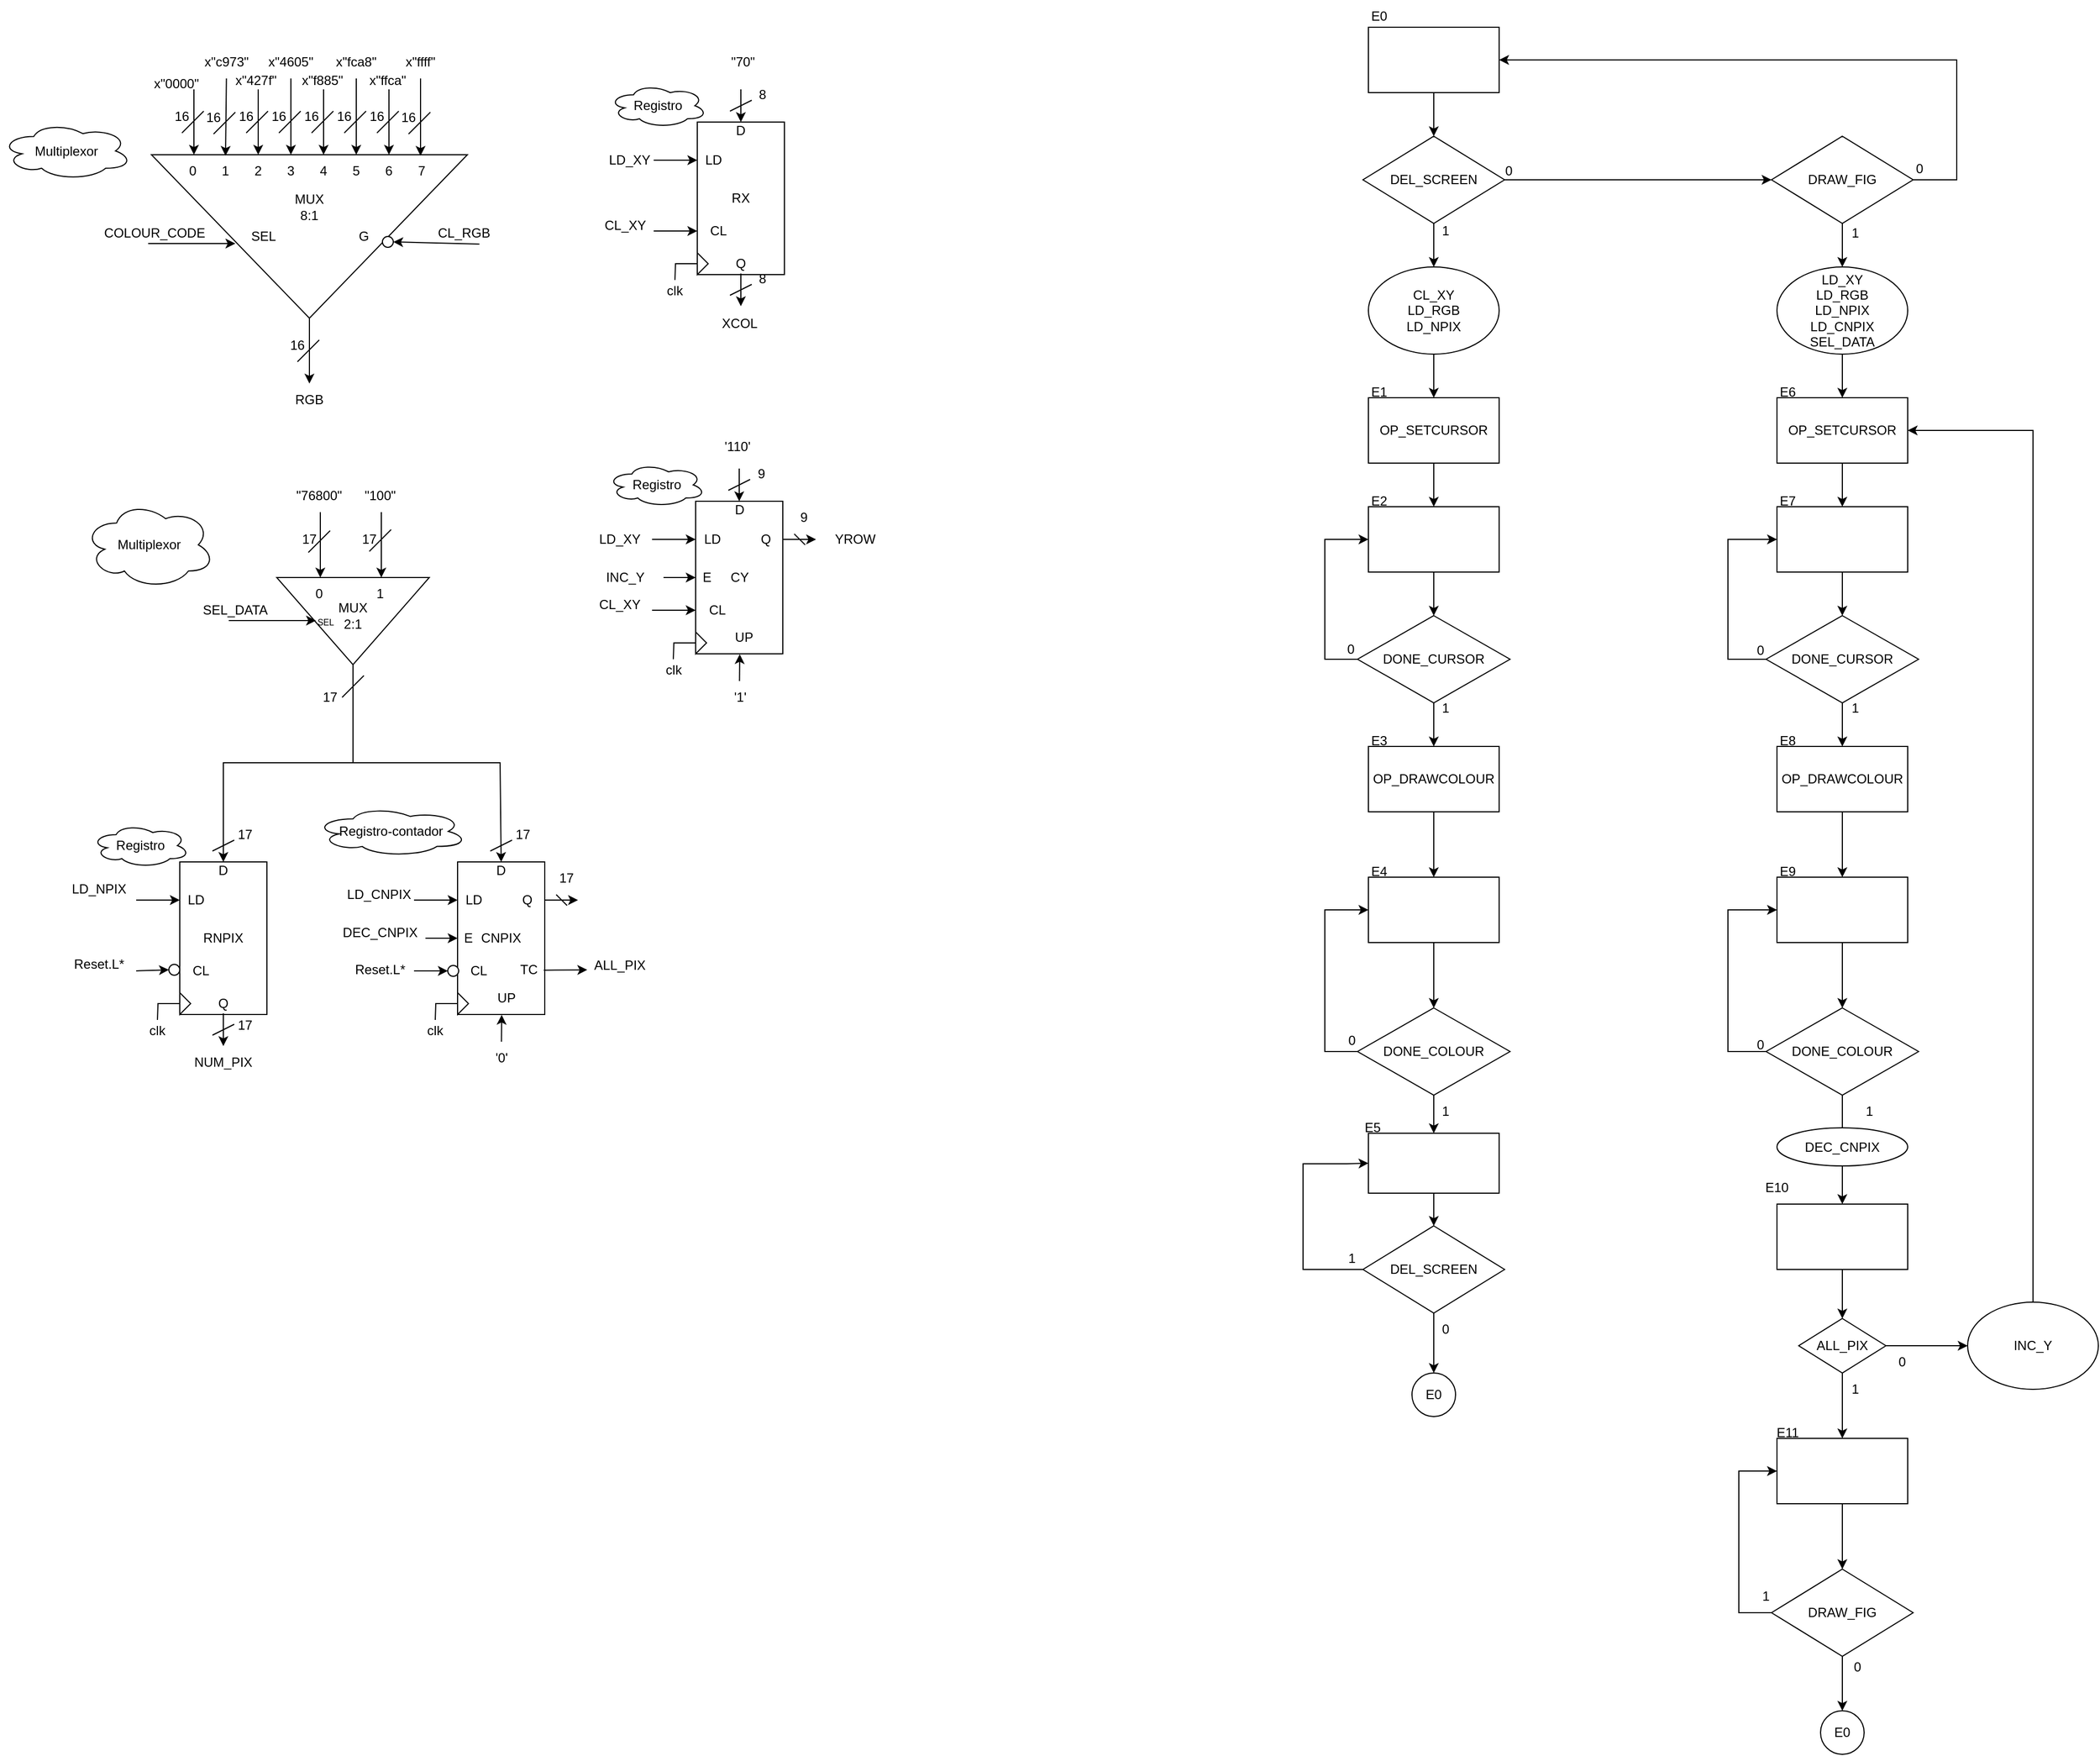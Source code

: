 <mxfile version="20.5.1" type="device"><diagram id="f9Krk2Z9ukGg-gBR1QlP" name="Página-1"><mxGraphModel dx="3201" dy="1070" grid="1" gridSize="10" guides="1" tooltips="1" connect="1" arrows="1" fold="1" page="1" pageScale="1" pageWidth="827" pageHeight="1169" math="0" shadow="0"><root><mxCell id="0"/><mxCell id="1" parent="0"/><mxCell id="RwwSbofDr1X14OqFHABp-30" value="&quot;70&quot;" style="text;html=1;strokeColor=none;fillColor=none;align=center;verticalAlign=middle;whiteSpace=wrap;rounded=0;" parent="1" vertex="1"><mxGeometry x="-164" y="82" width="60" height="30" as="geometry"/></mxCell><mxCell id="RwwSbofDr1X14OqFHABp-115" value="" style="triangle;whiteSpace=wrap;html=1;rotation=90;" parent="1" vertex="1"><mxGeometry x="-607" y="112" width="150" height="290" as="geometry"/></mxCell><mxCell id="RwwSbofDr1X14OqFHABp-116" value="0&amp;nbsp; &amp;nbsp; &amp;nbsp; &amp;nbsp;1&amp;nbsp; &amp;nbsp; &amp;nbsp; &amp;nbsp;2&amp;nbsp; &amp;nbsp; &amp;nbsp; &amp;nbsp;3&amp;nbsp; &amp;nbsp; &amp;nbsp; &amp;nbsp;4&amp;nbsp; &amp;nbsp; &amp;nbsp; &amp;nbsp;5&amp;nbsp; &amp;nbsp; &amp;nbsp; &amp;nbsp;6&amp;nbsp; &amp;nbsp; &amp;nbsp; &amp;nbsp;7" style="text;html=1;strokeColor=none;fillColor=none;align=center;verticalAlign=middle;whiteSpace=wrap;rounded=0;" parent="1" vertex="1"><mxGeometry x="-654" y="182" width="240" height="30" as="geometry"/></mxCell><mxCell id="RwwSbofDr1X14OqFHABp-117" value="" style="endArrow=classic;html=1;rounded=0;entryX=1;entryY=0.5;entryDx=0;entryDy=0;" parent="1" edge="1" target="FCQMWyarNVOZ1ayRTWoL-97"><mxGeometry width="50" height="50" relative="1" as="geometry"><mxPoint x="-376" y="264" as="sourcePoint"/><mxPoint x="-467" y="263.5" as="targetPoint"/></mxGeometry></mxCell><mxCell id="RwwSbofDr1X14OqFHABp-118" value="CL_RGB" style="text;html=1;strokeColor=none;fillColor=none;align=center;verticalAlign=middle;whiteSpace=wrap;rounded=0;" parent="1" vertex="1"><mxGeometry x="-420" y="239" width="60" height="30" as="geometry"/></mxCell><mxCell id="RwwSbofDr1X14OqFHABp-119" value="" style="endArrow=classic;html=1;rounded=0;" parent="1" edge="1"><mxGeometry width="50" height="50" relative="1" as="geometry"><mxPoint x="-680" y="263.5" as="sourcePoint"/><mxPoint x="-600" y="263.5" as="targetPoint"/></mxGeometry></mxCell><mxCell id="RwwSbofDr1X14OqFHABp-120" value="COLOUR_CODE" style="text;html=1;strokeColor=none;fillColor=none;align=center;verticalAlign=middle;whiteSpace=wrap;rounded=0;" parent="1" vertex="1"><mxGeometry x="-704" y="239" width="60" height="30" as="geometry"/></mxCell><mxCell id="RwwSbofDr1X14OqFHABp-123" value="" style="endArrow=classic;html=1;rounded=0;" parent="1" edge="1"><mxGeometry width="50" height="50" relative="1" as="geometry"><mxPoint x="-638" y="122" as="sourcePoint"/><mxPoint x="-638" y="182" as="targetPoint"/></mxGeometry></mxCell><mxCell id="RwwSbofDr1X14OqFHABp-124" value="16" style="text;html=1;strokeColor=none;fillColor=none;align=center;verticalAlign=middle;whiteSpace=wrap;rounded=0;" parent="1" vertex="1"><mxGeometry x="-664" y="132" width="30" height="30" as="geometry"/></mxCell><mxCell id="RwwSbofDr1X14OqFHABp-125" value="" style="endArrow=none;html=1;rounded=0;" parent="1" edge="1"><mxGeometry width="50" height="50" relative="1" as="geometry"><mxPoint x="-649" y="162" as="sourcePoint"/><mxPoint x="-629" y="142" as="targetPoint"/></mxGeometry></mxCell><mxCell id="RwwSbofDr1X14OqFHABp-126" value="" style="endArrow=classic;html=1;rounded=0;" parent="1" source="RwwSbofDr1X14OqFHABp-237" edge="1"><mxGeometry width="50" height="50" relative="1" as="geometry"><mxPoint x="-609" y="123" as="sourcePoint"/><mxPoint x="-609" y="183" as="targetPoint"/></mxGeometry></mxCell><mxCell id="RwwSbofDr1X14OqFHABp-127" value="16" style="text;html=1;strokeColor=none;fillColor=none;align=center;verticalAlign=middle;whiteSpace=wrap;rounded=0;" parent="1" vertex="1"><mxGeometry x="-635" y="133" width="30" height="30" as="geometry"/></mxCell><mxCell id="RwwSbofDr1X14OqFHABp-128" value="" style="endArrow=none;html=1;rounded=0;" parent="1" edge="1"><mxGeometry width="50" height="50" relative="1" as="geometry"><mxPoint x="-620" y="163" as="sourcePoint"/><mxPoint x="-600" y="143" as="targetPoint"/></mxGeometry></mxCell><mxCell id="RwwSbofDr1X14OqFHABp-129" value="" style="endArrow=classic;html=1;rounded=0;" parent="1" edge="1"><mxGeometry width="50" height="50" relative="1" as="geometry"><mxPoint x="-579" y="122" as="sourcePoint"/><mxPoint x="-579" y="182" as="targetPoint"/></mxGeometry></mxCell><mxCell id="RwwSbofDr1X14OqFHABp-130" value="16" style="text;html=1;strokeColor=none;fillColor=none;align=center;verticalAlign=middle;whiteSpace=wrap;rounded=0;" parent="1" vertex="1"><mxGeometry x="-605" y="132" width="30" height="30" as="geometry"/></mxCell><mxCell id="RwwSbofDr1X14OqFHABp-131" value="" style="endArrow=none;html=1;rounded=0;" parent="1" edge="1"><mxGeometry width="50" height="50" relative="1" as="geometry"><mxPoint x="-590" y="162" as="sourcePoint"/><mxPoint x="-570" y="142" as="targetPoint"/></mxGeometry></mxCell><mxCell id="RwwSbofDr1X14OqFHABp-132" value="" style="endArrow=classic;html=1;rounded=0;" parent="1" source="RwwSbofDr1X14OqFHABp-239" edge="1"><mxGeometry width="50" height="50" relative="1" as="geometry"><mxPoint x="-549" y="122" as="sourcePoint"/><mxPoint x="-549" y="182" as="targetPoint"/></mxGeometry></mxCell><mxCell id="RwwSbofDr1X14OqFHABp-133" value="16" style="text;html=1;strokeColor=none;fillColor=none;align=center;verticalAlign=middle;whiteSpace=wrap;rounded=0;" parent="1" vertex="1"><mxGeometry x="-575" y="132" width="30" height="30" as="geometry"/></mxCell><mxCell id="RwwSbofDr1X14OqFHABp-134" value="" style="endArrow=none;html=1;rounded=0;" parent="1" edge="1"><mxGeometry width="50" height="50" relative="1" as="geometry"><mxPoint x="-560" y="162" as="sourcePoint"/><mxPoint x="-540" y="142" as="targetPoint"/></mxGeometry></mxCell><mxCell id="RwwSbofDr1X14OqFHABp-135" value="" style="endArrow=classic;html=1;rounded=0;" parent="1" edge="1"><mxGeometry width="50" height="50" relative="1" as="geometry"><mxPoint x="-519" y="122" as="sourcePoint"/><mxPoint x="-519" y="182" as="targetPoint"/></mxGeometry></mxCell><mxCell id="RwwSbofDr1X14OqFHABp-136" value="16" style="text;html=1;strokeColor=none;fillColor=none;align=center;verticalAlign=middle;whiteSpace=wrap;rounded=0;" parent="1" vertex="1"><mxGeometry x="-545" y="132" width="30" height="30" as="geometry"/></mxCell><mxCell id="RwwSbofDr1X14OqFHABp-137" value="" style="endArrow=none;html=1;rounded=0;" parent="1" edge="1"><mxGeometry width="50" height="50" relative="1" as="geometry"><mxPoint x="-530" y="162" as="sourcePoint"/><mxPoint x="-510" y="142" as="targetPoint"/></mxGeometry></mxCell><mxCell id="RwwSbofDr1X14OqFHABp-138" value="" style="endArrow=classic;html=1;rounded=0;" parent="1" source="RwwSbofDr1X14OqFHABp-241" edge="1"><mxGeometry width="50" height="50" relative="1" as="geometry"><mxPoint x="-489" y="122" as="sourcePoint"/><mxPoint x="-489" y="182" as="targetPoint"/></mxGeometry></mxCell><mxCell id="RwwSbofDr1X14OqFHABp-139" value="16" style="text;html=1;strokeColor=none;fillColor=none;align=center;verticalAlign=middle;whiteSpace=wrap;rounded=0;" parent="1" vertex="1"><mxGeometry x="-515" y="132" width="30" height="30" as="geometry"/></mxCell><mxCell id="RwwSbofDr1X14OqFHABp-140" value="" style="endArrow=none;html=1;rounded=0;" parent="1" edge="1"><mxGeometry width="50" height="50" relative="1" as="geometry"><mxPoint x="-500" y="162" as="sourcePoint"/><mxPoint x="-480" y="142" as="targetPoint"/></mxGeometry></mxCell><mxCell id="RwwSbofDr1X14OqFHABp-141" value="" style="endArrow=classic;html=1;rounded=0;" parent="1" edge="1"><mxGeometry width="50" height="50" relative="1" as="geometry"><mxPoint x="-459" y="122" as="sourcePoint"/><mxPoint x="-459" y="182" as="targetPoint"/></mxGeometry></mxCell><mxCell id="RwwSbofDr1X14OqFHABp-142" value="16" style="text;html=1;strokeColor=none;fillColor=none;align=center;verticalAlign=middle;whiteSpace=wrap;rounded=0;" parent="1" vertex="1"><mxGeometry x="-485" y="132" width="30" height="30" as="geometry"/></mxCell><mxCell id="RwwSbofDr1X14OqFHABp-143" value="" style="endArrow=none;html=1;rounded=0;" parent="1" edge="1"><mxGeometry width="50" height="50" relative="1" as="geometry"><mxPoint x="-470" y="162" as="sourcePoint"/><mxPoint x="-450" y="142" as="targetPoint"/></mxGeometry></mxCell><mxCell id="RwwSbofDr1X14OqFHABp-144" value="" style="endArrow=classic;html=1;rounded=0;" parent="1" source="RwwSbofDr1X14OqFHABp-243" edge="1"><mxGeometry width="50" height="50" relative="1" as="geometry"><mxPoint x="-430" y="123" as="sourcePoint"/><mxPoint x="-430" y="183" as="targetPoint"/></mxGeometry></mxCell><mxCell id="RwwSbofDr1X14OqFHABp-145" value="16" style="text;html=1;strokeColor=none;fillColor=none;align=center;verticalAlign=middle;whiteSpace=wrap;rounded=0;" parent="1" vertex="1"><mxGeometry x="-456" y="133" width="30" height="30" as="geometry"/></mxCell><mxCell id="RwwSbofDr1X14OqFHABp-146" value="" style="endArrow=none;html=1;rounded=0;" parent="1" edge="1"><mxGeometry width="50" height="50" relative="1" as="geometry"><mxPoint x="-441" y="163" as="sourcePoint"/><mxPoint x="-421" y="143" as="targetPoint"/></mxGeometry></mxCell><mxCell id="RwwSbofDr1X14OqFHABp-147" value="" style="endArrow=classic;html=1;rounded=0;" parent="1" edge="1"><mxGeometry width="50" height="50" relative="1" as="geometry"><mxPoint x="-532" y="332" as="sourcePoint"/><mxPoint x="-532" y="392" as="targetPoint"/></mxGeometry></mxCell><mxCell id="RwwSbofDr1X14OqFHABp-148" value="16" style="text;html=1;strokeColor=none;fillColor=none;align=center;verticalAlign=middle;whiteSpace=wrap;rounded=0;" parent="1" vertex="1"><mxGeometry x="-558" y="342" width="30" height="30" as="geometry"/></mxCell><mxCell id="RwwSbofDr1X14OqFHABp-149" value="" style="endArrow=none;html=1;rounded=0;" parent="1" edge="1"><mxGeometry width="50" height="50" relative="1" as="geometry"><mxPoint x="-543" y="372" as="sourcePoint"/><mxPoint x="-523" y="352" as="targetPoint"/></mxGeometry></mxCell><mxCell id="RwwSbofDr1X14OqFHABp-150" value="RGB" style="text;html=1;strokeColor=none;fillColor=none;align=center;verticalAlign=middle;whiteSpace=wrap;rounded=0;" parent="1" vertex="1"><mxGeometry x="-562" y="392" width="60" height="30" as="geometry"/></mxCell><mxCell id="RwwSbofDr1X14OqFHABp-151" style="edgeStyle=orthogonalEdgeStyle;rounded=0;orthogonalLoop=1;jettySize=auto;html=1;entryX=0.5;entryY=0;entryDx=0;entryDy=0;" parent="1" source="RwwSbofDr1X14OqFHABp-152" target="RwwSbofDr1X14OqFHABp-157" edge="1"><mxGeometry relative="1" as="geometry"/></mxCell><mxCell id="RwwSbofDr1X14OqFHABp-152" value="" style="rounded=0;whiteSpace=wrap;html=1;" parent="1" vertex="1"><mxGeometry x="440" y="65" width="120" height="60" as="geometry"/></mxCell><mxCell id="RwwSbofDr1X14OqFHABp-153" style="edgeStyle=orthogonalEdgeStyle;rounded=0;orthogonalLoop=1;jettySize=auto;html=1;entryX=0.5;entryY=0;entryDx=0;entryDy=0;" parent="1" source="RwwSbofDr1X14OqFHABp-154" target="RwwSbofDr1X14OqFHABp-172" edge="1"><mxGeometry relative="1" as="geometry"/></mxCell><mxCell id="RwwSbofDr1X14OqFHABp-154" value="OP_SETCURSOR" style="rounded=0;whiteSpace=wrap;html=1;" parent="1" vertex="1"><mxGeometry x="440" y="405" width="120" height="60" as="geometry"/></mxCell><mxCell id="RwwSbofDr1X14OqFHABp-155" style="edgeStyle=orthogonalEdgeStyle;rounded=0;orthogonalLoop=1;jettySize=auto;html=1;" parent="1" source="RwwSbofDr1X14OqFHABp-157" target="RwwSbofDr1X14OqFHABp-160" edge="1"><mxGeometry relative="1" as="geometry"/></mxCell><mxCell id="RwwSbofDr1X14OqFHABp-156" style="edgeStyle=orthogonalEdgeStyle;rounded=0;orthogonalLoop=1;jettySize=auto;html=1;" parent="1" source="RwwSbofDr1X14OqFHABp-157" target="RwwSbofDr1X14OqFHABp-162" edge="1"><mxGeometry relative="1" as="geometry"/></mxCell><mxCell id="RwwSbofDr1X14OqFHABp-157" value="DEL_SCREEN" style="rhombus;whiteSpace=wrap;html=1;" parent="1" vertex="1"><mxGeometry x="435" y="165" width="130" height="80" as="geometry"/></mxCell><mxCell id="RwwSbofDr1X14OqFHABp-158" style="edgeStyle=orthogonalEdgeStyle;rounded=0;orthogonalLoop=1;jettySize=auto;html=1;entryX=1;entryY=0.5;entryDx=0;entryDy=0;" parent="1" source="RwwSbofDr1X14OqFHABp-160" target="RwwSbofDr1X14OqFHABp-152" edge="1"><mxGeometry relative="1" as="geometry"><Array as="points"><mxPoint x="980" y="205"/><mxPoint x="980" y="95"/></Array></mxGeometry></mxCell><mxCell id="RwwSbofDr1X14OqFHABp-159" style="edgeStyle=orthogonalEdgeStyle;rounded=0;orthogonalLoop=1;jettySize=auto;html=1;entryX=0.5;entryY=0;entryDx=0;entryDy=0;" parent="1" source="RwwSbofDr1X14OqFHABp-160" target="RwwSbofDr1X14OqFHABp-166" edge="1"><mxGeometry relative="1" as="geometry"/></mxCell><mxCell id="RwwSbofDr1X14OqFHABp-160" value="DRAW_FIG" style="rhombus;whiteSpace=wrap;html=1;" parent="1" vertex="1"><mxGeometry x="810" y="165" width="130" height="80" as="geometry"/></mxCell><mxCell id="RwwSbofDr1X14OqFHABp-161" style="edgeStyle=orthogonalEdgeStyle;rounded=0;orthogonalLoop=1;jettySize=auto;html=1;" parent="1" source="RwwSbofDr1X14OqFHABp-162" target="RwwSbofDr1X14OqFHABp-154" edge="1"><mxGeometry relative="1" as="geometry"/></mxCell><mxCell id="RwwSbofDr1X14OqFHABp-162" value="&lt;div&gt;CL_XY&lt;/div&gt;&lt;div&gt;LD_RGB&lt;/div&gt;&lt;div&gt;LD_NPIX&lt;br&gt;&lt;/div&gt;" style="ellipse;whiteSpace=wrap;html=1;" parent="1" vertex="1"><mxGeometry x="440" y="285" width="120" height="80" as="geometry"/></mxCell><mxCell id="RwwSbofDr1X14OqFHABp-163" style="edgeStyle=orthogonalEdgeStyle;rounded=0;orthogonalLoop=1;jettySize=auto;html=1;" parent="1" source="RwwSbofDr1X14OqFHABp-164" target="RwwSbofDr1X14OqFHABp-174" edge="1"><mxGeometry relative="1" as="geometry"/></mxCell><mxCell id="RwwSbofDr1X14OqFHABp-164" value="OP_SETCURSOR" style="rounded=0;whiteSpace=wrap;html=1;" parent="1" vertex="1"><mxGeometry x="815" y="405" width="120" height="60" as="geometry"/></mxCell><mxCell id="RwwSbofDr1X14OqFHABp-165" style="edgeStyle=orthogonalEdgeStyle;rounded=0;orthogonalLoop=1;jettySize=auto;html=1;entryX=0.5;entryY=0;entryDx=0;entryDy=0;" parent="1" source="RwwSbofDr1X14OqFHABp-166" target="RwwSbofDr1X14OqFHABp-164" edge="1"><mxGeometry relative="1" as="geometry"/></mxCell><mxCell id="RwwSbofDr1X14OqFHABp-166" value="&lt;div&gt;LD_XY&lt;/div&gt;&lt;div&gt;LD_RGB&lt;/div&gt;&lt;div&gt;LD_NPIX&lt;/div&gt;&lt;div&gt;LD_CNPIX&lt;/div&gt;&lt;div&gt;SEL_DATA&lt;br&gt;&lt;/div&gt;" style="ellipse;whiteSpace=wrap;html=1;" parent="1" vertex="1"><mxGeometry x="815" y="285" width="120" height="80" as="geometry"/></mxCell><mxCell id="RwwSbofDr1X14OqFHABp-167" value="0" style="text;html=1;strokeColor=none;fillColor=none;align=center;verticalAlign=middle;whiteSpace=wrap;rounded=0;" parent="1" vertex="1"><mxGeometry x="554" y="182" width="30" height="30" as="geometry"/></mxCell><mxCell id="RwwSbofDr1X14OqFHABp-168" value="0" style="text;html=1;strokeColor=none;fillColor=none;align=center;verticalAlign=middle;whiteSpace=wrap;rounded=0;" parent="1" vertex="1"><mxGeometry x="931" y="180" width="30" height="30" as="geometry"/></mxCell><mxCell id="RwwSbofDr1X14OqFHABp-169" value="1" style="text;html=1;strokeColor=none;fillColor=none;align=center;verticalAlign=middle;whiteSpace=wrap;rounded=0;" parent="1" vertex="1"><mxGeometry x="496" y="237" width="30" height="30" as="geometry"/></mxCell><mxCell id="RwwSbofDr1X14OqFHABp-170" value="1" style="text;html=1;strokeColor=none;fillColor=none;align=center;verticalAlign=middle;whiteSpace=wrap;rounded=0;" parent="1" vertex="1"><mxGeometry x="872" y="239" width="30" height="30" as="geometry"/></mxCell><mxCell id="RwwSbofDr1X14OqFHABp-171" style="edgeStyle=orthogonalEdgeStyle;rounded=0;orthogonalLoop=1;jettySize=auto;html=1;entryX=0.5;entryY=0;entryDx=0;entryDy=0;" parent="1" source="RwwSbofDr1X14OqFHABp-172" target="RwwSbofDr1X14OqFHABp-177" edge="1"><mxGeometry relative="1" as="geometry"/></mxCell><mxCell id="RwwSbofDr1X14OqFHABp-172" value="" style="rounded=0;whiteSpace=wrap;html=1;" parent="1" vertex="1"><mxGeometry x="440" y="505" width="120" height="60" as="geometry"/></mxCell><mxCell id="RwwSbofDr1X14OqFHABp-173" style="edgeStyle=orthogonalEdgeStyle;rounded=0;orthogonalLoop=1;jettySize=auto;html=1;entryX=0.5;entryY=0;entryDx=0;entryDy=0;" parent="1" source="RwwSbofDr1X14OqFHABp-174" target="RwwSbofDr1X14OqFHABp-180" edge="1"><mxGeometry relative="1" as="geometry"/></mxCell><mxCell id="RwwSbofDr1X14OqFHABp-174" value="" style="rounded=0;whiteSpace=wrap;html=1;" parent="1" vertex="1"><mxGeometry x="815" y="505" width="120" height="60" as="geometry"/></mxCell><mxCell id="RwwSbofDr1X14OqFHABp-175" style="edgeStyle=orthogonalEdgeStyle;rounded=0;orthogonalLoop=1;jettySize=auto;html=1;entryX=0;entryY=0.5;entryDx=0;entryDy=0;" parent="1" source="RwwSbofDr1X14OqFHABp-177" target="RwwSbofDr1X14OqFHABp-172" edge="1"><mxGeometry relative="1" as="geometry"><Array as="points"><mxPoint x="400" y="645"/><mxPoint x="400" y="535"/></Array></mxGeometry></mxCell><mxCell id="RwwSbofDr1X14OqFHABp-176" style="edgeStyle=orthogonalEdgeStyle;rounded=0;orthogonalLoop=1;jettySize=auto;html=1;entryX=0.5;entryY=0;entryDx=0;entryDy=0;" parent="1" source="RwwSbofDr1X14OqFHABp-177" target="RwwSbofDr1X14OqFHABp-186" edge="1"><mxGeometry relative="1" as="geometry"/></mxCell><mxCell id="RwwSbofDr1X14OqFHABp-177" value="DONE_CURSOR" style="rhombus;whiteSpace=wrap;html=1;" parent="1" vertex="1"><mxGeometry x="430" y="605" width="140" height="80" as="geometry"/></mxCell><mxCell id="RwwSbofDr1X14OqFHABp-178" style="edgeStyle=orthogonalEdgeStyle;rounded=0;orthogonalLoop=1;jettySize=auto;html=1;entryX=0;entryY=0.5;entryDx=0;entryDy=0;" parent="1" source="RwwSbofDr1X14OqFHABp-180" target="RwwSbofDr1X14OqFHABp-174" edge="1"><mxGeometry relative="1" as="geometry"><Array as="points"><mxPoint x="770" y="645"/><mxPoint x="770" y="535"/></Array></mxGeometry></mxCell><mxCell id="RwwSbofDr1X14OqFHABp-179" style="edgeStyle=orthogonalEdgeStyle;rounded=0;orthogonalLoop=1;jettySize=auto;html=1;entryX=0.5;entryY=0;entryDx=0;entryDy=0;" parent="1" source="RwwSbofDr1X14OqFHABp-180" target="RwwSbofDr1X14OqFHABp-188" edge="1"><mxGeometry relative="1" as="geometry"><mxPoint x="875" y="725.0" as="targetPoint"/></mxGeometry></mxCell><mxCell id="RwwSbofDr1X14OqFHABp-180" value="DONE_CURSOR" style="rhombus;whiteSpace=wrap;html=1;" parent="1" vertex="1"><mxGeometry x="805" y="605" width="140" height="80" as="geometry"/></mxCell><mxCell id="RwwSbofDr1X14OqFHABp-181" value="0" style="text;html=1;strokeColor=none;fillColor=none;align=center;verticalAlign=middle;whiteSpace=wrap;rounded=0;" parent="1" vertex="1"><mxGeometry x="409" y="621" width="30" height="30" as="geometry"/></mxCell><mxCell id="RwwSbofDr1X14OqFHABp-182" value="0" style="text;html=1;strokeColor=none;fillColor=none;align=center;verticalAlign=middle;whiteSpace=wrap;rounded=0;" parent="1" vertex="1"><mxGeometry x="785" y="622" width="30" height="30" as="geometry"/></mxCell><mxCell id="RwwSbofDr1X14OqFHABp-185" style="edgeStyle=orthogonalEdgeStyle;rounded=0;orthogonalLoop=1;jettySize=auto;html=1;" parent="1" source="RwwSbofDr1X14OqFHABp-186" target="RwwSbofDr1X14OqFHABp-192" edge="1"><mxGeometry relative="1" as="geometry"/></mxCell><mxCell id="RwwSbofDr1X14OqFHABp-186" value="OP_DRAWCOLOUR" style="rounded=0;whiteSpace=wrap;html=1;" parent="1" vertex="1"><mxGeometry x="440" y="725" width="120" height="60" as="geometry"/></mxCell><mxCell id="RwwSbofDr1X14OqFHABp-187" style="edgeStyle=orthogonalEdgeStyle;rounded=0;orthogonalLoop=1;jettySize=auto;html=1;" parent="1" source="RwwSbofDr1X14OqFHABp-188" target="RwwSbofDr1X14OqFHABp-200" edge="1"><mxGeometry relative="1" as="geometry"/></mxCell><mxCell id="RwwSbofDr1X14OqFHABp-188" value="OP_DRAWCOLOUR" style="rounded=0;whiteSpace=wrap;html=1;" parent="1" vertex="1"><mxGeometry x="815" y="725" width="120" height="60" as="geometry"/></mxCell><mxCell id="RwwSbofDr1X14OqFHABp-189" value="1" style="text;html=1;strokeColor=none;fillColor=none;align=center;verticalAlign=middle;whiteSpace=wrap;rounded=0;" parent="1" vertex="1"><mxGeometry x="496" y="675" width="30" height="30" as="geometry"/></mxCell><mxCell id="RwwSbofDr1X14OqFHABp-190" value="1" style="text;html=1;strokeColor=none;fillColor=none;align=center;verticalAlign=middle;whiteSpace=wrap;rounded=0;" parent="1" vertex="1"><mxGeometry x="872" y="675" width="30" height="30" as="geometry"/></mxCell><mxCell id="RwwSbofDr1X14OqFHABp-191" style="edgeStyle=orthogonalEdgeStyle;rounded=0;orthogonalLoop=1;jettySize=auto;html=1;" parent="1" source="RwwSbofDr1X14OqFHABp-192" target="RwwSbofDr1X14OqFHABp-195" edge="1"><mxGeometry relative="1" as="geometry"/></mxCell><mxCell id="RwwSbofDr1X14OqFHABp-192" value="" style="rounded=0;whiteSpace=wrap;html=1;" parent="1" vertex="1"><mxGeometry x="440" y="845" width="120" height="60" as="geometry"/></mxCell><mxCell id="RwwSbofDr1X14OqFHABp-193" style="edgeStyle=orthogonalEdgeStyle;rounded=0;orthogonalLoop=1;jettySize=auto;html=1;entryX=0;entryY=0.5;entryDx=0;entryDy=0;" parent="1" source="RwwSbofDr1X14OqFHABp-195" target="RwwSbofDr1X14OqFHABp-192" edge="1"><mxGeometry relative="1" as="geometry"><Array as="points"><mxPoint x="400" y="1005"/><mxPoint x="400" y="875"/></Array></mxGeometry></mxCell><mxCell id="RwwSbofDr1X14OqFHABp-194" style="edgeStyle=orthogonalEdgeStyle;rounded=0;orthogonalLoop=1;jettySize=auto;html=1;entryX=0.5;entryY=0;entryDx=0;entryDy=0;" parent="1" source="RwwSbofDr1X14OqFHABp-195" target="FCQMWyarNVOZ1ayRTWoL-1" edge="1"><mxGeometry relative="1" as="geometry"/></mxCell><mxCell id="RwwSbofDr1X14OqFHABp-195" value="DONE_COLOUR" style="rhombus;whiteSpace=wrap;html=1;" parent="1" vertex="1"><mxGeometry x="430" y="965" width="140" height="80" as="geometry"/></mxCell><mxCell id="RwwSbofDr1X14OqFHABp-196" style="edgeStyle=orthogonalEdgeStyle;rounded=0;orthogonalLoop=1;jettySize=auto;html=1;exitX=0;exitY=0.5;exitDx=0;exitDy=0;entryX=0;entryY=0.5;entryDx=0;entryDy=0;" parent="1" source="RwwSbofDr1X14OqFHABp-198" edge="1" target="FCQMWyarNVOZ1ayRTWoL-1"><mxGeometry relative="1" as="geometry"><mxPoint x="440" y="865" as="targetPoint"/><Array as="points"><mxPoint x="380" y="1205"/><mxPoint x="380" y="1108"/><mxPoint x="420" y="1108"/></Array></mxGeometry></mxCell><mxCell id="RwwSbofDr1X14OqFHABp-197" style="edgeStyle=orthogonalEdgeStyle;rounded=0;orthogonalLoop=1;jettySize=auto;html=1;entryX=0.5;entryY=0;entryDx=0;entryDy=0;" parent="1" source="RwwSbofDr1X14OqFHABp-198" target="RwwSbofDr1X14OqFHABp-214" edge="1"><mxGeometry relative="1" as="geometry"/></mxCell><mxCell id="RwwSbofDr1X14OqFHABp-198" value="DEL_SCREEN" style="rhombus;whiteSpace=wrap;html=1;" parent="1" vertex="1"><mxGeometry x="435" y="1165" width="130" height="80" as="geometry"/></mxCell><mxCell id="RwwSbofDr1X14OqFHABp-199" style="edgeStyle=orthogonalEdgeStyle;rounded=0;orthogonalLoop=1;jettySize=auto;html=1;" parent="1" source="RwwSbofDr1X14OqFHABp-200" target="RwwSbofDr1X14OqFHABp-203" edge="1"><mxGeometry relative="1" as="geometry"/></mxCell><mxCell id="RwwSbofDr1X14OqFHABp-200" value="" style="rounded=0;whiteSpace=wrap;html=1;" parent="1" vertex="1"><mxGeometry x="815" y="845" width="120" height="60" as="geometry"/></mxCell><mxCell id="RwwSbofDr1X14OqFHABp-202" style="edgeStyle=orthogonalEdgeStyle;rounded=0;orthogonalLoop=1;jettySize=auto;html=1;entryX=0;entryY=0.5;entryDx=0;entryDy=0;" parent="1" source="RwwSbofDr1X14OqFHABp-203" target="RwwSbofDr1X14OqFHABp-200" edge="1"><mxGeometry relative="1" as="geometry"><Array as="points"><mxPoint x="770" y="1005"/><mxPoint x="770" y="875"/></Array></mxGeometry></mxCell><mxCell id="RwwSbofDr1X14OqFHABp-203" value="DONE_COLOUR" style="rhombus;whiteSpace=wrap;html=1;" parent="1" vertex="1"><mxGeometry x="805" y="965" width="140" height="80" as="geometry"/></mxCell><mxCell id="RwwSbofDr1X14OqFHABp-204" style="edgeStyle=orthogonalEdgeStyle;rounded=0;orthogonalLoop=1;jettySize=auto;html=1;entryX=0;entryY=0.5;entryDx=0;entryDy=0;" parent="1" source="RwwSbofDr1X14OqFHABp-206" target="RwwSbofDr1X14OqFHABp-208" edge="1"><mxGeometry relative="1" as="geometry"/></mxCell><mxCell id="RwwSbofDr1X14OqFHABp-205" style="edgeStyle=orthogonalEdgeStyle;rounded=0;orthogonalLoop=1;jettySize=auto;html=1;" parent="1" source="RwwSbofDr1X14OqFHABp-206" target="RwwSbofDr1X14OqFHABp-210" edge="1"><mxGeometry relative="1" as="geometry"/></mxCell><mxCell id="RwwSbofDr1X14OqFHABp-206" value="ALL_PIX" style="rhombus;whiteSpace=wrap;html=1;" parent="1" vertex="1"><mxGeometry x="835" y="1250" width="80" height="50" as="geometry"/></mxCell><mxCell id="RwwSbofDr1X14OqFHABp-207" style="edgeStyle=orthogonalEdgeStyle;rounded=0;orthogonalLoop=1;jettySize=auto;html=1;entryX=1;entryY=0.5;entryDx=0;entryDy=0;" parent="1" source="RwwSbofDr1X14OqFHABp-208" target="RwwSbofDr1X14OqFHABp-164" edge="1"><mxGeometry relative="1" as="geometry"><Array as="points"><mxPoint x="1050" y="435"/></Array></mxGeometry></mxCell><mxCell id="RwwSbofDr1X14OqFHABp-208" value="INC_Y" style="ellipse;whiteSpace=wrap;html=1;" parent="1" vertex="1"><mxGeometry x="990" y="1235" width="120" height="80" as="geometry"/></mxCell><mxCell id="RwwSbofDr1X14OqFHABp-209" style="edgeStyle=orthogonalEdgeStyle;rounded=0;orthogonalLoop=1;jettySize=auto;html=1;entryX=0.5;entryY=0;entryDx=0;entryDy=0;" parent="1" source="RwwSbofDr1X14OqFHABp-210" target="RwwSbofDr1X14OqFHABp-213" edge="1"><mxGeometry relative="1" as="geometry"/></mxCell><mxCell id="RwwSbofDr1X14OqFHABp-210" value="" style="rounded=0;whiteSpace=wrap;html=1;" parent="1" vertex="1"><mxGeometry x="815" y="1360" width="120" height="60" as="geometry"/></mxCell><mxCell id="RwwSbofDr1X14OqFHABp-211" style="edgeStyle=orthogonalEdgeStyle;rounded=0;orthogonalLoop=1;jettySize=auto;html=1;entryX=0.5;entryY=0;entryDx=0;entryDy=0;" parent="1" source="RwwSbofDr1X14OqFHABp-213" target="RwwSbofDr1X14OqFHABp-215" edge="1"><mxGeometry relative="1" as="geometry"/></mxCell><mxCell id="RwwSbofDr1X14OqFHABp-212" style="edgeStyle=orthogonalEdgeStyle;rounded=0;orthogonalLoop=1;jettySize=auto;html=1;entryX=0;entryY=0.5;entryDx=0;entryDy=0;" parent="1" source="RwwSbofDr1X14OqFHABp-213" target="RwwSbofDr1X14OqFHABp-210" edge="1"><mxGeometry relative="1" as="geometry"><Array as="points"><mxPoint x="780" y="1520"/><mxPoint x="780" y="1390"/></Array></mxGeometry></mxCell><mxCell id="RwwSbofDr1X14OqFHABp-213" value="DRAW_FIG" style="rhombus;whiteSpace=wrap;html=1;" parent="1" vertex="1"><mxGeometry x="810" y="1480" width="130" height="80" as="geometry"/></mxCell><mxCell id="RwwSbofDr1X14OqFHABp-214" value="E0" style="ellipse;whiteSpace=wrap;html=1;aspect=fixed;" parent="1" vertex="1"><mxGeometry x="480" y="1300" width="40" height="40" as="geometry"/></mxCell><mxCell id="RwwSbofDr1X14OqFHABp-215" value="E0" style="ellipse;whiteSpace=wrap;html=1;aspect=fixed;" parent="1" vertex="1"><mxGeometry x="855" y="1610" width="40" height="40" as="geometry"/></mxCell><mxCell id="RwwSbofDr1X14OqFHABp-216" value="0" style="text;html=1;strokeColor=none;fillColor=none;align=center;verticalAlign=middle;whiteSpace=wrap;rounded=0;" parent="1" vertex="1"><mxGeometry x="410" y="980" width="30" height="30" as="geometry"/></mxCell><mxCell id="RwwSbofDr1X14OqFHABp-217" value="1" style="text;html=1;strokeColor=none;fillColor=none;align=center;verticalAlign=middle;whiteSpace=wrap;rounded=0;" parent="1" vertex="1"><mxGeometry x="496" y="1045" width="30" height="30" as="geometry"/></mxCell><mxCell id="RwwSbofDr1X14OqFHABp-218" value="1" style="text;html=1;strokeColor=none;fillColor=none;align=center;verticalAlign=middle;whiteSpace=wrap;rounded=0;" parent="1" vertex="1"><mxGeometry x="410" y="1180" width="30" height="30" as="geometry"/></mxCell><mxCell id="RwwSbofDr1X14OqFHABp-219" value="0" style="text;html=1;strokeColor=none;fillColor=none;align=center;verticalAlign=middle;whiteSpace=wrap;rounded=0;" parent="1" vertex="1"><mxGeometry x="496" y="1245" width="30" height="30" as="geometry"/></mxCell><mxCell id="RwwSbofDr1X14OqFHABp-220" value="0" style="text;html=1;strokeColor=none;fillColor=none;align=center;verticalAlign=middle;whiteSpace=wrap;rounded=0;" parent="1" vertex="1"><mxGeometry x="915" y="1275" width="30" height="30" as="geometry"/></mxCell><mxCell id="RwwSbofDr1X14OqFHABp-221" value="0" style="text;html=1;strokeColor=none;fillColor=none;align=center;verticalAlign=middle;whiteSpace=wrap;rounded=0;" parent="1" vertex="1"><mxGeometry x="785" y="984" width="30" height="30" as="geometry"/></mxCell><mxCell id="RwwSbofDr1X14OqFHABp-222" value="1" style="text;html=1;strokeColor=none;fillColor=none;align=center;verticalAlign=middle;whiteSpace=wrap;rounded=0;" parent="1" vertex="1"><mxGeometry x="872" y="1300" width="30" height="30" as="geometry"/></mxCell><mxCell id="RwwSbofDr1X14OqFHABp-223" value="1" style="text;html=1;strokeColor=none;fillColor=none;align=center;verticalAlign=middle;whiteSpace=wrap;rounded=0;" parent="1" vertex="1"><mxGeometry x="885" y="1045" width="30" height="30" as="geometry"/></mxCell><mxCell id="RwwSbofDr1X14OqFHABp-224" value="1" style="text;html=1;strokeColor=none;fillColor=none;align=center;verticalAlign=middle;whiteSpace=wrap;rounded=0;" parent="1" vertex="1"><mxGeometry x="790" y="1490" width="30" height="30" as="geometry"/></mxCell><mxCell id="RwwSbofDr1X14OqFHABp-225" value="0" style="text;html=1;strokeColor=none;fillColor=none;align=center;verticalAlign=middle;whiteSpace=wrap;rounded=0;" parent="1" vertex="1"><mxGeometry x="874" y="1555" width="30" height="30" as="geometry"/></mxCell><mxCell id="RwwSbofDr1X14OqFHABp-226" value="E0" style="text;html=1;strokeColor=none;fillColor=none;align=center;verticalAlign=middle;whiteSpace=wrap;rounded=0;" parent="1" vertex="1"><mxGeometry x="420" y="40" width="60" height="30" as="geometry"/></mxCell><mxCell id="RwwSbofDr1X14OqFHABp-227" value="E1&lt;span style=&quot;color: rgba(0, 0, 0, 0); font-family: monospace; font-size: 0px; text-align: start;&quot;&gt;%3CmxGraphModel%3E%3Croot%3E%3CmxCell%20id%3D%220%22%2F%3E%3CmxCell%20id%3D%221%22%20parent%3D%220%22%2F%3E%3CmxCell%20id%3D%222%22%20value%3D%22E0%22%20style%3D%22text%3Bhtml%3D1%3BstrokeColor%3Dnone%3BfillColor%3Dnone%3Balign%3Dcenter%3BverticalAlign%3Dmiddle%3BwhiteSpace%3Dwrap%3Brounded%3D0%3B%22%20vertex%3D%221%22%20parent%3D%221%22%3E%3CmxGeometry%20x%3D%22110%22%20y%3D%2225%22%20width%3D%2260%22%20height%3D%2230%22%20as%3D%22geometry%22%2F%3E%3C%2FmxCell%3E%3C%2Froot%3E%3C%2FmxGraphModel%3E&lt;/span&gt;" style="text;html=1;strokeColor=none;fillColor=none;align=center;verticalAlign=middle;whiteSpace=wrap;rounded=0;" parent="1" vertex="1"><mxGeometry x="420" y="385" width="60" height="30" as="geometry"/></mxCell><mxCell id="RwwSbofDr1X14OqFHABp-228" value="E2" style="text;html=1;strokeColor=none;fillColor=none;align=center;verticalAlign=middle;whiteSpace=wrap;rounded=0;" parent="1" vertex="1"><mxGeometry x="420" y="485" width="60" height="30" as="geometry"/></mxCell><mxCell id="RwwSbofDr1X14OqFHABp-229" value="E3" style="text;html=1;strokeColor=none;fillColor=none;align=center;verticalAlign=middle;whiteSpace=wrap;rounded=0;" parent="1" vertex="1"><mxGeometry x="420" y="705" width="60" height="30" as="geometry"/></mxCell><mxCell id="RwwSbofDr1X14OqFHABp-230" value="E4&lt;span style=&quot;color: rgba(0, 0, 0, 0); font-family: monospace; font-size: 0px; text-align: start;&quot;&gt;%3CmxGraphModel%3E%3Croot%3E%3CmxCell%20id%3D%220%22%2F%3E%3CmxCell%20id%3D%221%22%20parent%3D%220%22%2F%3E%3CmxCell%20id%3D%222%22%20value%3D%22E2%22%20style%3D%22text%3Bhtml%3D1%3BstrokeColor%3Dnone%3BfillColor%3Dnone%3Balign%3Dcenter%3BverticalAlign%3Dmiddle%3BwhiteSpace%3Dwrap%3Brounded%3D0%3B%22%20vertex%3D%221%22%20parent%3D%221%22%3E%3CmxGeometry%20x%3D%22110%22%20y%3D%22470%22%20width%3D%2260%22%20height%3D%2230%22%20as%3D%22geometry%22%2F%3E%3C%2FmxCell%3E%3C%2Froot%3E%3C%2FmxGraphModel%3E&lt;/span&gt;" style="text;html=1;strokeColor=none;fillColor=none;align=center;verticalAlign=middle;whiteSpace=wrap;rounded=0;" parent="1" vertex="1"><mxGeometry x="420" y="825" width="60" height="30" as="geometry"/></mxCell><mxCell id="RwwSbofDr1X14OqFHABp-231" value="E6" style="text;html=1;strokeColor=none;fillColor=none;align=center;verticalAlign=middle;whiteSpace=wrap;rounded=0;" parent="1" vertex="1"><mxGeometry x="795" y="385" width="60" height="30" as="geometry"/></mxCell><mxCell id="RwwSbofDr1X14OqFHABp-232" value="E7&lt;span style=&quot;color: rgba(0, 0, 0, 0); font-family: monospace; font-size: 0px; text-align: start;&quot;&gt;%3CmxGraphModel%3E%3Croot%3E%3CmxCell%20id%3D%220%22%2F%3E%3CmxCell%20id%3D%221%22%20parent%3D%220%22%2F%3E%3CmxCell%20id%3D%222%22%20value%3D%22E2%22%20style%3D%22text%3Bhtml%3D1%3BstrokeColor%3Dnone%3BfillColor%3Dnone%3Balign%3Dcenter%3BverticalAlign%3Dmiddle%3BwhiteSpace%3Dwrap%3Brounded%3D0%3B%22%20vertex%3D%221%22%20parent%3D%221%22%3E%3CmxGeometry%20x%3D%22110%22%20y%3D%22470%22%20width%3D%2260%22%20height%3D%2230%22%20as%3D%22geometry%22%2F%3E%3C%2FmxCell%3E%3C%2Froot%3E%3C%2FmxGraphModel%37&lt;/span&gt;" style="text;html=1;strokeColor=none;fillColor=none;align=center;verticalAlign=middle;whiteSpace=wrap;rounded=0;" parent="1" vertex="1"><mxGeometry x="795" y="485" width="60" height="30" as="geometry"/></mxCell><mxCell id="RwwSbofDr1X14OqFHABp-233" value="E8" style="text;html=1;strokeColor=none;fillColor=none;align=center;verticalAlign=middle;whiteSpace=wrap;rounded=0;" parent="1" vertex="1"><mxGeometry x="795" y="705" width="60" height="30" as="geometry"/></mxCell><mxCell id="RwwSbofDr1X14OqFHABp-234" value="E9" style="text;html=1;strokeColor=none;fillColor=none;align=center;verticalAlign=middle;whiteSpace=wrap;rounded=0;" parent="1" vertex="1"><mxGeometry x="795" y="825" width="60" height="30" as="geometry"/></mxCell><mxCell id="RwwSbofDr1X14OqFHABp-235" value="E11" style="text;html=1;strokeColor=none;fillColor=none;align=center;verticalAlign=middle;whiteSpace=wrap;rounded=0;" parent="1" vertex="1"><mxGeometry x="795" y="1340" width="60" height="30" as="geometry"/></mxCell><mxCell id="RwwSbofDr1X14OqFHABp-236" value="x&quot;0000&quot;" style="text;html=1;strokeColor=none;fillColor=none;align=center;verticalAlign=middle;whiteSpace=wrap;rounded=0;" parent="1" vertex="1"><mxGeometry x="-684" y="102" width="60" height="30" as="geometry"/></mxCell><mxCell id="RwwSbofDr1X14OqFHABp-237" value="x&quot;c973&quot;" style="text;html=1;strokeColor=none;fillColor=none;align=center;verticalAlign=middle;whiteSpace=wrap;rounded=0;" parent="1" vertex="1"><mxGeometry x="-638" y="82" width="60" height="30" as="geometry"/></mxCell><mxCell id="RwwSbofDr1X14OqFHABp-238" value="x&quot;427f&quot;" style="text;html=1;strokeColor=none;fillColor=none;align=center;verticalAlign=middle;whiteSpace=wrap;rounded=0;" parent="1" vertex="1"><mxGeometry x="-611" y="99" width="60" height="30" as="geometry"/></mxCell><mxCell id="RwwSbofDr1X14OqFHABp-239" value="x&quot;4605&quot;" style="text;html=1;strokeColor=none;fillColor=none;align=center;verticalAlign=middle;whiteSpace=wrap;rounded=0;" parent="1" vertex="1"><mxGeometry x="-579" y="82" width="60" height="30" as="geometry"/></mxCell><mxCell id="RwwSbofDr1X14OqFHABp-240" value="x&quot;f885&quot;" style="text;html=1;strokeColor=none;fillColor=none;align=center;verticalAlign=middle;whiteSpace=wrap;rounded=0;" parent="1" vertex="1"><mxGeometry x="-550" y="99" width="60" height="30" as="geometry"/></mxCell><mxCell id="RwwSbofDr1X14OqFHABp-241" value="x&quot;fca8&quot;" style="text;html=1;strokeColor=none;fillColor=none;align=center;verticalAlign=middle;whiteSpace=wrap;rounded=0;" parent="1" vertex="1"><mxGeometry x="-519" y="82" width="60" height="30" as="geometry"/></mxCell><mxCell id="RwwSbofDr1X14OqFHABp-242" value="x&quot;ffca&quot;" style="text;html=1;strokeColor=none;fillColor=none;align=center;verticalAlign=middle;whiteSpace=wrap;rounded=0;" parent="1" vertex="1"><mxGeometry x="-490" y="99" width="60" height="30" as="geometry"/></mxCell><mxCell id="RwwSbofDr1X14OqFHABp-243" value="x&quot;ffff&quot;" style="text;html=1;strokeColor=none;fillColor=none;align=center;verticalAlign=middle;whiteSpace=wrap;rounded=0;" parent="1" vertex="1"><mxGeometry x="-460" y="82" width="60" height="30" as="geometry"/></mxCell><mxCell id="JQTWDKvTC5iAmD0HAxx3-2" value="" style="rounded=0;whiteSpace=wrap;html=1;" parent="1" vertex="1"><mxGeometry x="815" y="1145" width="120" height="60" as="geometry"/></mxCell><mxCell id="JQTWDKvTC5iAmD0HAxx3-4" value="" style="endArrow=classic;html=1;rounded=0;exitX=0.5;exitY=1;exitDx=0;exitDy=0;entryX=0.5;entryY=0;entryDx=0;entryDy=0;" parent="1" source="RwwSbofDr1X14OqFHABp-203" target="JQTWDKvTC5iAmD0HAxx3-2" edge="1"><mxGeometry width="50" height="50" relative="1" as="geometry"><mxPoint x="810" y="1060" as="sourcePoint"/><mxPoint x="860" y="1230" as="targetPoint"/></mxGeometry></mxCell><mxCell id="JQTWDKvTC5iAmD0HAxx3-5" value="DEC_CNPIX" style="ellipse;whiteSpace=wrap;html=1;" parent="1" vertex="1"><mxGeometry x="815" y="1075" width="120" height="35" as="geometry"/></mxCell><mxCell id="JQTWDKvTC5iAmD0HAxx3-6" value="" style="endArrow=classic;html=1;rounded=0;exitX=0.5;exitY=1;exitDx=0;exitDy=0;entryX=0.5;entryY=0;entryDx=0;entryDy=0;" parent="1" source="JQTWDKvTC5iAmD0HAxx3-2" target="RwwSbofDr1X14OqFHABp-206" edge="1"><mxGeometry width="50" height="50" relative="1" as="geometry"><mxPoint x="810" y="1280" as="sourcePoint"/><mxPoint x="860" y="1230" as="targetPoint"/></mxGeometry></mxCell><mxCell id="FCQMWyarNVOZ1ayRTWoL-1" value="" style="rounded=0;whiteSpace=wrap;html=1;" vertex="1" parent="1"><mxGeometry x="440" y="1080" width="120" height="55" as="geometry"/></mxCell><mxCell id="FCQMWyarNVOZ1ayRTWoL-2" style="edgeStyle=orthogonalEdgeStyle;rounded=0;orthogonalLoop=1;jettySize=auto;html=1;entryX=0.5;entryY=0;entryDx=0;entryDy=0;exitX=0.5;exitY=1;exitDx=0;exitDy=0;" edge="1" parent="1" source="FCQMWyarNVOZ1ayRTWoL-1" target="RwwSbofDr1X14OqFHABp-198"><mxGeometry relative="1" as="geometry"><mxPoint x="500" y="1140" as="sourcePoint"/><mxPoint x="510" y="1100" as="targetPoint"/></mxGeometry></mxCell><mxCell id="FCQMWyarNVOZ1ayRTWoL-3" value="E5" style="text;html=1;strokeColor=none;fillColor=none;align=center;verticalAlign=middle;whiteSpace=wrap;rounded=0;" vertex="1" parent="1"><mxGeometry x="414" y="1060" width="60" height="30" as="geometry"/></mxCell><mxCell id="FCQMWyarNVOZ1ayRTWoL-4" value="E10" style="text;html=1;strokeColor=none;fillColor=none;align=center;verticalAlign=middle;whiteSpace=wrap;rounded=0;" vertex="1" parent="1"><mxGeometry x="785" y="1115" width="60" height="30" as="geometry"/></mxCell><mxCell id="FCQMWyarNVOZ1ayRTWoL-95" value="SEL" style="text;html=1;strokeColor=none;fillColor=none;align=center;verticalAlign=middle;whiteSpace=wrap;rounded=0;" vertex="1" parent="1"><mxGeometry x="-604" y="242" width="60" height="30" as="geometry"/></mxCell><mxCell id="FCQMWyarNVOZ1ayRTWoL-96" value="G" style="text;html=1;strokeColor=none;fillColor=none;align=center;verticalAlign=middle;whiteSpace=wrap;rounded=0;" vertex="1" parent="1"><mxGeometry x="-512" y="242" width="60" height="30" as="geometry"/></mxCell><mxCell id="FCQMWyarNVOZ1ayRTWoL-97" value="" style="ellipse;whiteSpace=wrap;html=1;aspect=fixed;" vertex="1" parent="1"><mxGeometry x="-465" y="257" width="10" height="10" as="geometry"/></mxCell><mxCell id="FCQMWyarNVOZ1ayRTWoL-98" value="RX" style="rounded=0;whiteSpace=wrap;html=1;" vertex="1" parent="1"><mxGeometry x="-176" y="152" width="80" height="140" as="geometry"/></mxCell><mxCell id="FCQMWyarNVOZ1ayRTWoL-99" value="D" style="text;html=1;strokeColor=none;fillColor=none;align=center;verticalAlign=middle;whiteSpace=wrap;rounded=0;" vertex="1" parent="1"><mxGeometry x="-166" y="152" width="60" height="15" as="geometry"/></mxCell><mxCell id="FCQMWyarNVOZ1ayRTWoL-100" value="LD" style="text;html=1;strokeColor=none;fillColor=none;align=center;verticalAlign=middle;whiteSpace=wrap;rounded=0;" vertex="1" parent="1"><mxGeometry x="-176" y="172" width="30" height="30" as="geometry"/></mxCell><mxCell id="FCQMWyarNVOZ1ayRTWoL-101" value="CL" style="text;html=1;strokeColor=none;fillColor=none;align=center;verticalAlign=middle;whiteSpace=wrap;rounded=0;" vertex="1" parent="1"><mxGeometry x="-176" y="237" width="39" height="30" as="geometry"/></mxCell><mxCell id="FCQMWyarNVOZ1ayRTWoL-102" value="Q" style="text;html=1;strokeColor=none;fillColor=none;align=center;verticalAlign=middle;whiteSpace=wrap;rounded=0;" vertex="1" parent="1"><mxGeometry x="-166" y="267" width="60" height="30" as="geometry"/></mxCell><mxCell id="FCQMWyarNVOZ1ayRTWoL-103" value="" style="endArrow=classic;html=1;rounded=0;entryX=0.5;entryY=0;entryDx=0;entryDy=0;" edge="1" parent="1" target="FCQMWyarNVOZ1ayRTWoL-99"><mxGeometry width="50" height="50" relative="1" as="geometry"><mxPoint x="-136" y="122" as="sourcePoint"/><mxPoint x="-66" y="132" as="targetPoint"/></mxGeometry></mxCell><mxCell id="FCQMWyarNVOZ1ayRTWoL-104" value="" style="endArrow=none;html=1;rounded=0;" edge="1" parent="1"><mxGeometry width="50" height="50" relative="1" as="geometry"><mxPoint x="-146" y="142" as="sourcePoint"/><mxPoint x="-126" y="132" as="targetPoint"/></mxGeometry></mxCell><mxCell id="FCQMWyarNVOZ1ayRTWoL-106" value="8" style="text;html=1;strokeColor=none;fillColor=none;align=center;verticalAlign=middle;whiteSpace=wrap;rounded=0;" vertex="1" parent="1"><mxGeometry x="-126" y="117" width="20" height="20" as="geometry"/></mxCell><mxCell id="FCQMWyarNVOZ1ayRTWoL-107" value="" style="endArrow=classic;html=1;rounded=0;entryX=0.5;entryY=0;entryDx=0;entryDy=0;" edge="1" parent="1"><mxGeometry width="50" height="50" relative="1" as="geometry"><mxPoint x="-136" y="291" as="sourcePoint"/><mxPoint x="-136" y="321" as="targetPoint"/></mxGeometry></mxCell><mxCell id="FCQMWyarNVOZ1ayRTWoL-108" value="" style="endArrow=none;html=1;rounded=0;" edge="1" parent="1"><mxGeometry width="50" height="50" relative="1" as="geometry"><mxPoint x="-146" y="311" as="sourcePoint"/><mxPoint x="-126" y="301" as="targetPoint"/></mxGeometry></mxCell><mxCell id="FCQMWyarNVOZ1ayRTWoL-109" value="8" style="text;html=1;strokeColor=none;fillColor=none;align=center;verticalAlign=middle;whiteSpace=wrap;rounded=0;" vertex="1" parent="1"><mxGeometry x="-126" y="286" width="20" height="20" as="geometry"/></mxCell><mxCell id="FCQMWyarNVOZ1ayRTWoL-110" value="Registro" style="ellipse;shape=cloud;whiteSpace=wrap;html=1;" vertex="1" parent="1"><mxGeometry x="-257" y="117" width="90" height="40" as="geometry"/></mxCell><mxCell id="FCQMWyarNVOZ1ayRTWoL-111" value="" style="endArrow=classic;html=1;rounded=0;entryX=0;entryY=0.5;entryDx=0;entryDy=0;" edge="1" parent="1" target="FCQMWyarNVOZ1ayRTWoL-100"><mxGeometry width="50" height="50" relative="1" as="geometry"><mxPoint x="-216" y="187" as="sourcePoint"/><mxPoint x="54" y="122" as="targetPoint"/></mxGeometry></mxCell><mxCell id="FCQMWyarNVOZ1ayRTWoL-112" value="" style="endArrow=classic;html=1;rounded=0;entryX=0;entryY=0.5;entryDx=0;entryDy=0;" edge="1" parent="1" target="FCQMWyarNVOZ1ayRTWoL-101"><mxGeometry width="50" height="50" relative="1" as="geometry"><mxPoint x="-216" y="252" as="sourcePoint"/><mxPoint x="94" y="132" as="targetPoint"/></mxGeometry></mxCell><mxCell id="FCQMWyarNVOZ1ayRTWoL-113" value="" style="triangle;whiteSpace=wrap;html=1;" vertex="1" parent="1"><mxGeometry x="-176" y="272" width="10" height="20" as="geometry"/></mxCell><mxCell id="FCQMWyarNVOZ1ayRTWoL-114" value="clk" style="text;html=1;strokeColor=none;fillColor=none;align=center;verticalAlign=middle;whiteSpace=wrap;rounded=0;" vertex="1" parent="1"><mxGeometry x="-207" y="297" width="21" height="20" as="geometry"/></mxCell><mxCell id="FCQMWyarNVOZ1ayRTWoL-115" value="" style="endArrow=none;html=1;rounded=0;entryX=0;entryY=0.5;entryDx=0;entryDy=0;exitX=0.5;exitY=0;exitDx=0;exitDy=0;" edge="1" parent="1" source="FCQMWyarNVOZ1ayRTWoL-114" target="FCQMWyarNVOZ1ayRTWoL-113"><mxGeometry width="50" height="50" relative="1" as="geometry"><mxPoint x="-176" y="302" as="sourcePoint"/><mxPoint x="-126" y="252" as="targetPoint"/><Array as="points"><mxPoint x="-196" y="282"/></Array></mxGeometry></mxCell><mxCell id="FCQMWyarNVOZ1ayRTWoL-116" value="CY" style="rounded=0;whiteSpace=wrap;html=1;" vertex="1" parent="1"><mxGeometry x="-177.5" y="500" width="80" height="140" as="geometry"/></mxCell><mxCell id="FCQMWyarNVOZ1ayRTWoL-117" value="D" style="text;html=1;strokeColor=none;fillColor=none;align=center;verticalAlign=middle;whiteSpace=wrap;rounded=0;" vertex="1" parent="1"><mxGeometry x="-167.5" y="500" width="60" height="15" as="geometry"/></mxCell><mxCell id="FCQMWyarNVOZ1ayRTWoL-118" value="LD" style="text;html=1;strokeColor=none;fillColor=none;align=center;verticalAlign=middle;whiteSpace=wrap;rounded=0;" vertex="1" parent="1"><mxGeometry x="-177.5" y="520" width="30" height="30" as="geometry"/></mxCell><mxCell id="FCQMWyarNVOZ1ayRTWoL-119" value="CL" style="text;html=1;strokeColor=none;fillColor=none;align=center;verticalAlign=middle;whiteSpace=wrap;rounded=0;" vertex="1" parent="1"><mxGeometry x="-177.5" y="585" width="39" height="30" as="geometry"/></mxCell><mxCell id="FCQMWyarNVOZ1ayRTWoL-120" value="Q" style="text;html=1;strokeColor=none;fillColor=none;align=center;verticalAlign=middle;whiteSpace=wrap;rounded=0;" vertex="1" parent="1"><mxGeometry x="-129.5" y="520" width="32" height="30" as="geometry"/></mxCell><mxCell id="FCQMWyarNVOZ1ayRTWoL-121" value="" style="endArrow=classic;html=1;rounded=0;entryX=0.5;entryY=0;entryDx=0;entryDy=0;" edge="1" parent="1" target="FCQMWyarNVOZ1ayRTWoL-117"><mxGeometry width="50" height="50" relative="1" as="geometry"><mxPoint x="-137.5" y="470" as="sourcePoint"/><mxPoint x="-67.5" y="480" as="targetPoint"/></mxGeometry></mxCell><mxCell id="FCQMWyarNVOZ1ayRTWoL-122" value="" style="endArrow=none;html=1;rounded=0;" edge="1" parent="1"><mxGeometry width="50" height="50" relative="1" as="geometry"><mxPoint x="-147.5" y="490" as="sourcePoint"/><mxPoint x="-127.5" y="480" as="targetPoint"/></mxGeometry></mxCell><mxCell id="FCQMWyarNVOZ1ayRTWoL-123" value="9" style="text;html=1;strokeColor=none;fillColor=none;align=center;verticalAlign=middle;whiteSpace=wrap;rounded=0;" vertex="1" parent="1"><mxGeometry x="-127.5" y="465" width="20" height="20" as="geometry"/></mxCell><mxCell id="FCQMWyarNVOZ1ayRTWoL-124" value="" style="endArrow=classic;html=1;rounded=0;exitX=1;exitY=0.5;exitDx=0;exitDy=0;" edge="1" parent="1" source="FCQMWyarNVOZ1ayRTWoL-120"><mxGeometry width="50" height="50" relative="1" as="geometry"><mxPoint x="-74" y="530" as="sourcePoint"/><mxPoint x="-67" y="535" as="targetPoint"/></mxGeometry></mxCell><mxCell id="FCQMWyarNVOZ1ayRTWoL-125" value="" style="endArrow=none;html=1;rounded=0;" edge="1" parent="1"><mxGeometry width="50" height="50" relative="1" as="geometry"><mxPoint x="-87" y="530" as="sourcePoint"/><mxPoint x="-77" y="540" as="targetPoint"/></mxGeometry></mxCell><mxCell id="FCQMWyarNVOZ1ayRTWoL-126" value="9" style="text;html=1;strokeColor=none;fillColor=none;align=center;verticalAlign=middle;whiteSpace=wrap;rounded=0;" vertex="1" parent="1"><mxGeometry x="-88" y="505" width="20" height="20" as="geometry"/></mxCell><mxCell id="FCQMWyarNVOZ1ayRTWoL-127" value="Registro" style="ellipse;shape=cloud;whiteSpace=wrap;html=1;" vertex="1" parent="1"><mxGeometry x="-258.5" y="465" width="90" height="40" as="geometry"/></mxCell><mxCell id="FCQMWyarNVOZ1ayRTWoL-128" value="" style="endArrow=classic;html=1;rounded=0;entryX=0;entryY=0.5;entryDx=0;entryDy=0;" edge="1" parent="1" target="FCQMWyarNVOZ1ayRTWoL-118"><mxGeometry width="50" height="50" relative="1" as="geometry"><mxPoint x="-217.5" y="535" as="sourcePoint"/><mxPoint x="52.5" y="470" as="targetPoint"/></mxGeometry></mxCell><mxCell id="FCQMWyarNVOZ1ayRTWoL-129" value="" style="endArrow=classic;html=1;rounded=0;entryX=0;entryY=0.5;entryDx=0;entryDy=0;" edge="1" parent="1" target="FCQMWyarNVOZ1ayRTWoL-119"><mxGeometry width="50" height="50" relative="1" as="geometry"><mxPoint x="-217.5" y="600" as="sourcePoint"/><mxPoint x="92.5" y="480" as="targetPoint"/></mxGeometry></mxCell><mxCell id="FCQMWyarNVOZ1ayRTWoL-130" value="" style="triangle;whiteSpace=wrap;html=1;" vertex="1" parent="1"><mxGeometry x="-177.5" y="620" width="10" height="20" as="geometry"/></mxCell><mxCell id="FCQMWyarNVOZ1ayRTWoL-131" value="clk" style="text;html=1;strokeColor=none;fillColor=none;align=center;verticalAlign=middle;whiteSpace=wrap;rounded=0;" vertex="1" parent="1"><mxGeometry x="-208.5" y="645" width="21" height="20" as="geometry"/></mxCell><mxCell id="FCQMWyarNVOZ1ayRTWoL-132" value="" style="endArrow=none;html=1;rounded=0;entryX=0;entryY=0.5;entryDx=0;entryDy=0;exitX=0.5;exitY=0;exitDx=0;exitDy=0;" edge="1" parent="1" source="FCQMWyarNVOZ1ayRTWoL-131" target="FCQMWyarNVOZ1ayRTWoL-130"><mxGeometry width="50" height="50" relative="1" as="geometry"><mxPoint x="-177.5" y="650" as="sourcePoint"/><mxPoint x="-127.5" y="600" as="targetPoint"/><Array as="points"><mxPoint x="-197.5" y="630"/></Array></mxGeometry></mxCell><mxCell id="FCQMWyarNVOZ1ayRTWoL-133" value="RNPIX" style="rounded=0;whiteSpace=wrap;html=1;" vertex="1" parent="1"><mxGeometry x="-651" y="831" width="80" height="140" as="geometry"/></mxCell><mxCell id="FCQMWyarNVOZ1ayRTWoL-134" value="D" style="text;html=1;strokeColor=none;fillColor=none;align=center;verticalAlign=middle;whiteSpace=wrap;rounded=0;" vertex="1" parent="1"><mxGeometry x="-641" y="831" width="60" height="15" as="geometry"/></mxCell><mxCell id="FCQMWyarNVOZ1ayRTWoL-135" value="LD" style="text;html=1;strokeColor=none;fillColor=none;align=center;verticalAlign=middle;whiteSpace=wrap;rounded=0;" vertex="1" parent="1"><mxGeometry x="-651" y="851" width="30" height="30" as="geometry"/></mxCell><mxCell id="FCQMWyarNVOZ1ayRTWoL-136" value="CL" style="text;html=1;strokeColor=none;fillColor=none;align=center;verticalAlign=middle;whiteSpace=wrap;rounded=0;" vertex="1" parent="1"><mxGeometry x="-651" y="916" width="39" height="30" as="geometry"/></mxCell><mxCell id="FCQMWyarNVOZ1ayRTWoL-137" value="Q" style="text;html=1;strokeColor=none;fillColor=none;align=center;verticalAlign=middle;whiteSpace=wrap;rounded=0;" vertex="1" parent="1"><mxGeometry x="-641" y="946" width="60" height="30" as="geometry"/></mxCell><mxCell id="FCQMWyarNVOZ1ayRTWoL-138" value="" style="endArrow=classic;html=1;rounded=0;entryX=0.5;entryY=0;entryDx=0;entryDy=0;exitX=1;exitY=0.5;exitDx=0;exitDy=0;" edge="1" parent="1" target="FCQMWyarNVOZ1ayRTWoL-134" source="FCQMWyarNVOZ1ayRTWoL-180"><mxGeometry width="50" height="50" relative="1" as="geometry"><mxPoint x="-567" y="660" as="sourcePoint"/><mxPoint x="-541" y="811" as="targetPoint"/><Array as="points"><mxPoint x="-492" y="740"/><mxPoint x="-611" y="740"/></Array></mxGeometry></mxCell><mxCell id="FCQMWyarNVOZ1ayRTWoL-139" value="" style="endArrow=none;html=1;rounded=0;" edge="1" parent="1"><mxGeometry width="50" height="50" relative="1" as="geometry"><mxPoint x="-621" y="821" as="sourcePoint"/><mxPoint x="-601" y="811" as="targetPoint"/></mxGeometry></mxCell><mxCell id="FCQMWyarNVOZ1ayRTWoL-140" value="17" style="text;html=1;strokeColor=none;fillColor=none;align=center;verticalAlign=middle;whiteSpace=wrap;rounded=0;" vertex="1" parent="1"><mxGeometry x="-601" y="796" width="20" height="20" as="geometry"/></mxCell><mxCell id="FCQMWyarNVOZ1ayRTWoL-141" value="" style="endArrow=classic;html=1;rounded=0;entryX=0.5;entryY=0;entryDx=0;entryDy=0;" edge="1" parent="1"><mxGeometry width="50" height="50" relative="1" as="geometry"><mxPoint x="-611" y="970" as="sourcePoint"/><mxPoint x="-611" y="1000" as="targetPoint"/></mxGeometry></mxCell><mxCell id="FCQMWyarNVOZ1ayRTWoL-142" value="" style="endArrow=none;html=1;rounded=0;" edge="1" parent="1"><mxGeometry width="50" height="50" relative="1" as="geometry"><mxPoint x="-621" y="990" as="sourcePoint"/><mxPoint x="-601" y="980" as="targetPoint"/></mxGeometry></mxCell><mxCell id="FCQMWyarNVOZ1ayRTWoL-143" value="17" style="text;html=1;strokeColor=none;fillColor=none;align=center;verticalAlign=middle;whiteSpace=wrap;rounded=0;" vertex="1" parent="1"><mxGeometry x="-601" y="971" width="20" height="20" as="geometry"/></mxCell><mxCell id="FCQMWyarNVOZ1ayRTWoL-144" value="Registro" style="ellipse;shape=cloud;whiteSpace=wrap;html=1;" vertex="1" parent="1"><mxGeometry x="-732" y="796" width="90" height="40" as="geometry"/></mxCell><mxCell id="FCQMWyarNVOZ1ayRTWoL-145" value="" style="endArrow=classic;html=1;rounded=0;entryX=0;entryY=0.5;entryDx=0;entryDy=0;" edge="1" parent="1" target="FCQMWyarNVOZ1ayRTWoL-135"><mxGeometry width="50" height="50" relative="1" as="geometry"><mxPoint x="-691" y="866" as="sourcePoint"/><mxPoint x="-421" y="801" as="targetPoint"/></mxGeometry></mxCell><mxCell id="FCQMWyarNVOZ1ayRTWoL-146" value="" style="endArrow=classic;html=1;rounded=0;entryX=0;entryY=0.5;entryDx=0;entryDy=0;" edge="1" parent="1" target="FCQMWyarNVOZ1ayRTWoL-203"><mxGeometry width="50" height="50" relative="1" as="geometry"><mxPoint x="-691" y="931" as="sourcePoint"/><mxPoint x="-657" y="930" as="targetPoint"/></mxGeometry></mxCell><mxCell id="FCQMWyarNVOZ1ayRTWoL-147" value="" style="triangle;whiteSpace=wrap;html=1;" vertex="1" parent="1"><mxGeometry x="-651" y="951" width="10" height="20" as="geometry"/></mxCell><mxCell id="FCQMWyarNVOZ1ayRTWoL-148" value="clk" style="text;html=1;strokeColor=none;fillColor=none;align=center;verticalAlign=middle;whiteSpace=wrap;rounded=0;" vertex="1" parent="1"><mxGeometry x="-682" y="976" width="21" height="20" as="geometry"/></mxCell><mxCell id="FCQMWyarNVOZ1ayRTWoL-149" value="" style="endArrow=none;html=1;rounded=0;entryX=0;entryY=0.5;entryDx=0;entryDy=0;exitX=0.5;exitY=0;exitDx=0;exitDy=0;" edge="1" parent="1" source="FCQMWyarNVOZ1ayRTWoL-148" target="FCQMWyarNVOZ1ayRTWoL-147"><mxGeometry width="50" height="50" relative="1" as="geometry"><mxPoint x="-651" y="981" as="sourcePoint"/><mxPoint x="-601" y="931" as="targetPoint"/><Array as="points"><mxPoint x="-671" y="961"/></Array></mxGeometry></mxCell><mxCell id="FCQMWyarNVOZ1ayRTWoL-150" value="" style="endArrow=classic;html=1;rounded=0;entryX=0;entryY=0.5;entryDx=0;entryDy=0;" edge="1" parent="1" target="FCQMWyarNVOZ1ayRTWoL-116"><mxGeometry width="50" height="50" relative="1" as="geometry"><mxPoint x="-207" y="570" as="sourcePoint"/><mxPoint x="-187" y="600" as="targetPoint"/></mxGeometry></mxCell><mxCell id="FCQMWyarNVOZ1ayRTWoL-151" value="E" style="text;html=1;strokeColor=none;fillColor=none;align=center;verticalAlign=middle;whiteSpace=wrap;rounded=0;" vertex="1" parent="1"><mxGeometry x="-177.5" y="555" width="20" height="30" as="geometry"/></mxCell><mxCell id="FCQMWyarNVOZ1ayRTWoL-153" value="'1'" style="text;html=1;strokeColor=none;fillColor=none;align=center;verticalAlign=middle;whiteSpace=wrap;rounded=0;" vertex="1" parent="1"><mxGeometry x="-147.5" y="665" width="20.5" height="30" as="geometry"/></mxCell><mxCell id="FCQMWyarNVOZ1ayRTWoL-154" value="" style="endArrow=classic;html=1;rounded=0;entryX=0.433;entryY=1.011;entryDx=0;entryDy=0;exitX=0.5;exitY=0;exitDx=0;exitDy=0;entryPerimeter=0;" edge="1" parent="1" source="FCQMWyarNVOZ1ayRTWoL-153" target="FCQMWyarNVOZ1ayRTWoL-156"><mxGeometry width="50" height="50" relative="1" as="geometry"><mxPoint x="-237" y="650" as="sourcePoint"/><mxPoint x="-187" y="600" as="targetPoint"/></mxGeometry></mxCell><mxCell id="FCQMWyarNVOZ1ayRTWoL-156" value="UP" style="text;html=1;strokeColor=none;fillColor=none;align=center;verticalAlign=middle;whiteSpace=wrap;rounded=0;" vertex="1" parent="1"><mxGeometry x="-163" y="610" width="60" height="30" as="geometry"/></mxCell><mxCell id="FCQMWyarNVOZ1ayRTWoL-158" value="CNPIX" style="rounded=0;whiteSpace=wrap;html=1;" vertex="1" parent="1"><mxGeometry x="-396" y="831" width="80" height="140" as="geometry"/></mxCell><mxCell id="FCQMWyarNVOZ1ayRTWoL-159" value="D" style="text;html=1;strokeColor=none;fillColor=none;align=center;verticalAlign=middle;whiteSpace=wrap;rounded=0;" vertex="1" parent="1"><mxGeometry x="-386" y="831" width="60" height="15" as="geometry"/></mxCell><mxCell id="FCQMWyarNVOZ1ayRTWoL-160" value="LD" style="text;html=1;strokeColor=none;fillColor=none;align=center;verticalAlign=middle;whiteSpace=wrap;rounded=0;" vertex="1" parent="1"><mxGeometry x="-396" y="851" width="30" height="30" as="geometry"/></mxCell><mxCell id="FCQMWyarNVOZ1ayRTWoL-161" value="CL" style="text;html=1;strokeColor=none;fillColor=none;align=center;verticalAlign=middle;whiteSpace=wrap;rounded=0;" vertex="1" parent="1"><mxGeometry x="-396" y="916" width="39" height="30" as="geometry"/></mxCell><mxCell id="FCQMWyarNVOZ1ayRTWoL-162" value="Q" style="text;html=1;strokeColor=none;fillColor=none;align=center;verticalAlign=middle;whiteSpace=wrap;rounded=0;" vertex="1" parent="1"><mxGeometry x="-348" y="851" width="32" height="30" as="geometry"/></mxCell><mxCell id="FCQMWyarNVOZ1ayRTWoL-164" value="" style="endArrow=none;html=1;rounded=0;" edge="1" parent="1"><mxGeometry width="50" height="50" relative="1" as="geometry"><mxPoint x="-366" y="821" as="sourcePoint"/><mxPoint x="-346" y="811" as="targetPoint"/></mxGeometry></mxCell><mxCell id="FCQMWyarNVOZ1ayRTWoL-165" value="17" style="text;html=1;strokeColor=none;fillColor=none;align=center;verticalAlign=middle;whiteSpace=wrap;rounded=0;" vertex="1" parent="1"><mxGeometry x="-346" y="796" width="20" height="20" as="geometry"/></mxCell><mxCell id="FCQMWyarNVOZ1ayRTWoL-166" value="" style="endArrow=classic;html=1;rounded=0;exitX=1;exitY=0.5;exitDx=0;exitDy=0;" edge="1" parent="1" source="FCQMWyarNVOZ1ayRTWoL-162"><mxGeometry width="50" height="50" relative="1" as="geometry"><mxPoint x="-292.5" y="861" as="sourcePoint"/><mxPoint x="-285.5" y="866" as="targetPoint"/></mxGeometry></mxCell><mxCell id="FCQMWyarNVOZ1ayRTWoL-167" value="" style="endArrow=none;html=1;rounded=0;" edge="1" parent="1"><mxGeometry width="50" height="50" relative="1" as="geometry"><mxPoint x="-305.5" y="861" as="sourcePoint"/><mxPoint x="-295.5" y="871" as="targetPoint"/></mxGeometry></mxCell><mxCell id="FCQMWyarNVOZ1ayRTWoL-168" value="17" style="text;html=1;strokeColor=none;fillColor=none;align=center;verticalAlign=middle;whiteSpace=wrap;rounded=0;" vertex="1" parent="1"><mxGeometry x="-306.5" y="836" width="20" height="20" as="geometry"/></mxCell><mxCell id="FCQMWyarNVOZ1ayRTWoL-169" value="Registro-contador" style="ellipse;shape=cloud;whiteSpace=wrap;html=1;" vertex="1" parent="1"><mxGeometry x="-527" y="780" width="140" height="46" as="geometry"/></mxCell><mxCell id="FCQMWyarNVOZ1ayRTWoL-170" value="" style="endArrow=classic;html=1;rounded=0;entryX=0;entryY=0.5;entryDx=0;entryDy=0;" edge="1" parent="1" target="FCQMWyarNVOZ1ayRTWoL-160"><mxGeometry width="50" height="50" relative="1" as="geometry"><mxPoint x="-436" y="866" as="sourcePoint"/><mxPoint x="-166" y="801" as="targetPoint"/></mxGeometry></mxCell><mxCell id="FCQMWyarNVOZ1ayRTWoL-171" value="" style="endArrow=classic;html=1;rounded=0;" edge="1" parent="1" target="FCQMWyarNVOZ1ayRTWoL-204"><mxGeometry width="50" height="50" relative="1" as="geometry"><mxPoint x="-436" y="931" as="sourcePoint"/><mxPoint x="-407" y="930" as="targetPoint"/></mxGeometry></mxCell><mxCell id="FCQMWyarNVOZ1ayRTWoL-172" value="" style="triangle;whiteSpace=wrap;html=1;" vertex="1" parent="1"><mxGeometry x="-396" y="951" width="10" height="20" as="geometry"/></mxCell><mxCell id="FCQMWyarNVOZ1ayRTWoL-173" value="clk" style="text;html=1;strokeColor=none;fillColor=none;align=center;verticalAlign=middle;whiteSpace=wrap;rounded=0;" vertex="1" parent="1"><mxGeometry x="-427" y="976" width="21" height="20" as="geometry"/></mxCell><mxCell id="FCQMWyarNVOZ1ayRTWoL-174" value="" style="endArrow=none;html=1;rounded=0;entryX=0;entryY=0.5;entryDx=0;entryDy=0;exitX=0.5;exitY=0;exitDx=0;exitDy=0;" edge="1" parent="1" source="FCQMWyarNVOZ1ayRTWoL-173" target="FCQMWyarNVOZ1ayRTWoL-172"><mxGeometry width="50" height="50" relative="1" as="geometry"><mxPoint x="-396" y="981" as="sourcePoint"/><mxPoint x="-346" y="931" as="targetPoint"/><Array as="points"><mxPoint x="-416" y="961"/></Array></mxGeometry></mxCell><mxCell id="FCQMWyarNVOZ1ayRTWoL-175" value="" style="endArrow=classic;html=1;rounded=0;entryX=0;entryY=0.5;entryDx=0;entryDy=0;" edge="1" parent="1" target="FCQMWyarNVOZ1ayRTWoL-158"><mxGeometry width="50" height="50" relative="1" as="geometry"><mxPoint x="-425.5" y="901" as="sourcePoint"/><mxPoint x="-405.5" y="931" as="targetPoint"/></mxGeometry></mxCell><mxCell id="FCQMWyarNVOZ1ayRTWoL-176" value="E" style="text;html=1;strokeColor=none;fillColor=none;align=center;verticalAlign=middle;whiteSpace=wrap;rounded=0;" vertex="1" parent="1"><mxGeometry x="-396" y="886" width="20" height="30" as="geometry"/></mxCell><mxCell id="FCQMWyarNVOZ1ayRTWoL-177" value="'0'" style="text;html=1;strokeColor=none;fillColor=none;align=center;verticalAlign=middle;whiteSpace=wrap;rounded=0;" vertex="1" parent="1"><mxGeometry x="-366" y="996" width="20.5" height="30" as="geometry"/></mxCell><mxCell id="FCQMWyarNVOZ1ayRTWoL-178" value="" style="endArrow=classic;html=1;rounded=0;entryX=0.433;entryY=1.011;entryDx=0;entryDy=0;exitX=0.5;exitY=0;exitDx=0;exitDy=0;entryPerimeter=0;" edge="1" parent="1" source="FCQMWyarNVOZ1ayRTWoL-177" target="FCQMWyarNVOZ1ayRTWoL-179"><mxGeometry width="50" height="50" relative="1" as="geometry"><mxPoint x="-455.5" y="981" as="sourcePoint"/><mxPoint x="-405.5" y="931" as="targetPoint"/></mxGeometry></mxCell><mxCell id="FCQMWyarNVOZ1ayRTWoL-179" value="UP" style="text;html=1;strokeColor=none;fillColor=none;align=center;verticalAlign=middle;whiteSpace=wrap;rounded=0;" vertex="1" parent="1"><mxGeometry x="-381.5" y="941" width="60" height="30" as="geometry"/></mxCell><mxCell id="FCQMWyarNVOZ1ayRTWoL-180" value="" style="triangle;whiteSpace=wrap;html=1;rotation=90;" vertex="1" parent="1"><mxGeometry x="-532" y="540" width="80" height="140" as="geometry"/></mxCell><mxCell id="FCQMWyarNVOZ1ayRTWoL-181" value="" style="endArrow=classic;html=1;rounded=0;" edge="1" parent="1"><mxGeometry width="50" height="50" relative="1" as="geometry"><mxPoint x="-522" y="510" as="sourcePoint"/><mxPoint x="-522" y="570" as="targetPoint"/></mxGeometry></mxCell><mxCell id="FCQMWyarNVOZ1ayRTWoL-182" value="" style="endArrow=classic;html=1;rounded=0;" edge="1" parent="1"><mxGeometry width="50" height="50" relative="1" as="geometry"><mxPoint x="-466" y="510" as="sourcePoint"/><mxPoint x="-466" y="570" as="targetPoint"/></mxGeometry></mxCell><mxCell id="FCQMWyarNVOZ1ayRTWoL-183" value="0" style="text;html=1;strokeColor=none;fillColor=none;align=center;verticalAlign=middle;whiteSpace=wrap;rounded=0;" vertex="1" parent="1"><mxGeometry x="-538" y="570" width="30" height="30" as="geometry"/></mxCell><mxCell id="FCQMWyarNVOZ1ayRTWoL-184" value="1" style="text;html=1;strokeColor=none;fillColor=none;align=center;verticalAlign=middle;whiteSpace=wrap;rounded=0;" vertex="1" parent="1"><mxGeometry x="-477" y="570" width="20" height="30" as="geometry"/></mxCell><mxCell id="FCQMWyarNVOZ1ayRTWoL-185" value="" style="endArrow=classic;html=1;rounded=0;" edge="1" parent="1"><mxGeometry width="50" height="50" relative="1" as="geometry"><mxPoint x="-606" y="609.5" as="sourcePoint"/><mxPoint x="-526" y="609.5" as="targetPoint"/></mxGeometry></mxCell><mxCell id="FCQMWyarNVOZ1ayRTWoL-187" value="&quot;76800&quot;" style="text;html=1;strokeColor=none;fillColor=none;align=center;verticalAlign=middle;whiteSpace=wrap;rounded=0;" vertex="1" parent="1"><mxGeometry x="-553" y="480" width="60" height="30" as="geometry"/></mxCell><mxCell id="FCQMWyarNVOZ1ayRTWoL-188" value="&quot;100&quot;" style="text;html=1;strokeColor=none;fillColor=none;align=center;verticalAlign=middle;whiteSpace=wrap;rounded=0;" vertex="1" parent="1"><mxGeometry x="-497" y="480" width="60" height="30" as="geometry"/></mxCell><mxCell id="FCQMWyarNVOZ1ayRTWoL-189" value="SEL_DATA" style="text;html=1;strokeColor=none;fillColor=none;align=center;verticalAlign=middle;whiteSpace=wrap;rounded=0;" vertex="1" parent="1"><mxGeometry x="-630" y="585" width="60" height="30" as="geometry"/></mxCell><mxCell id="FCQMWyarNVOZ1ayRTWoL-190" value="" style="endArrow=classic;html=1;rounded=0;entryX=0.5;entryY=0;entryDx=0;entryDy=0;" edge="1" parent="1" target="FCQMWyarNVOZ1ayRTWoL-159"><mxGeometry width="50" height="50" relative="1" as="geometry"><mxPoint x="-492" y="650" as="sourcePoint"/><mxPoint x="-492" y="710" as="targetPoint"/><Array as="points"><mxPoint x="-492" y="740"/><mxPoint x="-357" y="740"/></Array></mxGeometry></mxCell><mxCell id="FCQMWyarNVOZ1ayRTWoL-191" value="NUM_PIX" style="text;html=1;strokeColor=none;fillColor=none;align=center;verticalAlign=middle;whiteSpace=wrap;rounded=0;" vertex="1" parent="1"><mxGeometry x="-641" y="1000" width="60" height="30" as="geometry"/></mxCell><mxCell id="FCQMWyarNVOZ1ayRTWoL-192" value="" style="endArrow=none;html=1;rounded=0;" edge="1" parent="1"><mxGeometry width="50" height="50" relative="1" as="geometry"><mxPoint x="-533" y="547" as="sourcePoint"/><mxPoint x="-513" y="527" as="targetPoint"/></mxGeometry></mxCell><mxCell id="FCQMWyarNVOZ1ayRTWoL-193" value="" style="endArrow=none;html=1;rounded=0;" edge="1" parent="1"><mxGeometry width="50" height="50" relative="1" as="geometry"><mxPoint x="-477" y="546" as="sourcePoint"/><mxPoint x="-457" y="526" as="targetPoint"/></mxGeometry></mxCell><mxCell id="FCQMWyarNVOZ1ayRTWoL-194" value="" style="endArrow=none;html=1;rounded=0;" edge="1" parent="1"><mxGeometry width="50" height="50" relative="1" as="geometry"><mxPoint x="-502" y="680" as="sourcePoint"/><mxPoint x="-482" y="660" as="targetPoint"/></mxGeometry></mxCell><mxCell id="FCQMWyarNVOZ1ayRTWoL-195" value="17" style="text;html=1;strokeColor=none;fillColor=none;align=center;verticalAlign=middle;whiteSpace=wrap;rounded=0;" vertex="1" parent="1"><mxGeometry x="-547" y="520" width="30" height="30" as="geometry"/></mxCell><mxCell id="FCQMWyarNVOZ1ayRTWoL-196" value="17" style="text;html=1;strokeColor=none;fillColor=none;align=center;verticalAlign=middle;whiteSpace=wrap;rounded=0;" vertex="1" parent="1"><mxGeometry x="-492" y="520" width="30" height="30" as="geometry"/></mxCell><mxCell id="FCQMWyarNVOZ1ayRTWoL-197" value="17" style="text;html=1;strokeColor=none;fillColor=none;align=center;verticalAlign=middle;whiteSpace=wrap;rounded=0;" vertex="1" parent="1"><mxGeometry x="-528.5" y="665" width="30" height="30" as="geometry"/></mxCell><mxCell id="FCQMWyarNVOZ1ayRTWoL-198" value="Reset.L*" style="text;html=1;strokeColor=none;fillColor=none;align=center;verticalAlign=middle;whiteSpace=wrap;rounded=0;" vertex="1" parent="1"><mxGeometry x="-755" y="910" width="60" height="30" as="geometry"/></mxCell><mxCell id="FCQMWyarNVOZ1ayRTWoL-199" value="LD_NPIX" style="text;html=1;strokeColor=none;fillColor=none;align=center;verticalAlign=middle;whiteSpace=wrap;rounded=0;" vertex="1" parent="1"><mxGeometry x="-755" y="841" width="60" height="30" as="geometry"/></mxCell><mxCell id="FCQMWyarNVOZ1ayRTWoL-200" value="LD_CNPIX" style="text;html=1;strokeColor=none;fillColor=none;align=center;verticalAlign=middle;whiteSpace=wrap;rounded=0;" vertex="1" parent="1"><mxGeometry x="-498.5" y="846" width="60" height="30" as="geometry"/></mxCell><mxCell id="FCQMWyarNVOZ1ayRTWoL-201" value="DEC_CNPIX" style="text;html=1;strokeColor=none;fillColor=none;align=center;verticalAlign=middle;whiteSpace=wrap;rounded=0;" vertex="1" parent="1"><mxGeometry x="-497" y="881" width="60" height="30" as="geometry"/></mxCell><mxCell id="FCQMWyarNVOZ1ayRTWoL-202" value="Reset.L*" style="text;html=1;strokeColor=none;fillColor=none;align=center;verticalAlign=middle;whiteSpace=wrap;rounded=0;" vertex="1" parent="1"><mxGeometry x="-497" y="915" width="60" height="30" as="geometry"/></mxCell><mxCell id="FCQMWyarNVOZ1ayRTWoL-203" value="" style="ellipse;whiteSpace=wrap;html=1;aspect=fixed;" vertex="1" parent="1"><mxGeometry x="-661" y="925" width="10" height="10" as="geometry"/></mxCell><mxCell id="FCQMWyarNVOZ1ayRTWoL-204" value="" style="ellipse;whiteSpace=wrap;html=1;aspect=fixed;" vertex="1" parent="1"><mxGeometry x="-405" y="926" width="10" height="10" as="geometry"/></mxCell><mxCell id="FCQMWyarNVOZ1ayRTWoL-205" value="&lt;font style=&quot;font-size: 8px;&quot;&gt;SEL&lt;/font&gt;" style="text;html=1;strokeColor=none;fillColor=none;align=center;verticalAlign=middle;whiteSpace=wrap;rounded=0;" vertex="1" parent="1"><mxGeometry x="-527" y="595" width="20" height="30" as="geometry"/></mxCell><mxCell id="FCQMWyarNVOZ1ayRTWoL-206" value="TC" style="text;html=1;strokeColor=none;fillColor=none;align=center;verticalAlign=middle;whiteSpace=wrap;rounded=0;" vertex="1" parent="1"><mxGeometry x="-343" y="915" width="25" height="30" as="geometry"/></mxCell><mxCell id="FCQMWyarNVOZ1ayRTWoL-207" value="" style="endArrow=classic;html=1;rounded=0;exitX=0.989;exitY=0.71;exitDx=0;exitDy=0;exitPerimeter=0;" edge="1" parent="1" source="FCQMWyarNVOZ1ayRTWoL-158"><mxGeometry width="50" height="50" relative="1" as="geometry"><mxPoint x="-397" y="930" as="sourcePoint"/><mxPoint x="-277" y="930" as="targetPoint"/></mxGeometry></mxCell><mxCell id="FCQMWyarNVOZ1ayRTWoL-208" value="ALL_PIX" style="text;html=1;strokeColor=none;fillColor=none;align=center;verticalAlign=middle;whiteSpace=wrap;rounded=0;" vertex="1" parent="1"><mxGeometry x="-277" y="911" width="60" height="30" as="geometry"/></mxCell><mxCell id="FCQMWyarNVOZ1ayRTWoL-210" value="LD_XY" style="text;html=1;strokeColor=none;fillColor=none;align=center;verticalAlign=middle;whiteSpace=wrap;rounded=0;" vertex="1" parent="1"><mxGeometry x="-277" y="520" width="60" height="30" as="geometry"/></mxCell><mxCell id="FCQMWyarNVOZ1ayRTWoL-211" value="LD_XY" style="text;html=1;strokeColor=none;fillColor=none;align=center;verticalAlign=middle;whiteSpace=wrap;rounded=0;" vertex="1" parent="1"><mxGeometry x="-268" y="172" width="60" height="30" as="geometry"/></mxCell><mxCell id="FCQMWyarNVOZ1ayRTWoL-212" value="CL_XY" style="text;html=1;strokeColor=none;fillColor=none;align=center;verticalAlign=middle;whiteSpace=wrap;rounded=0;" vertex="1" parent="1"><mxGeometry x="-272" y="232" width="60" height="30" as="geometry"/></mxCell><mxCell id="FCQMWyarNVOZ1ayRTWoL-213" value="CL_XY" style="text;html=1;strokeColor=none;fillColor=none;align=center;verticalAlign=middle;whiteSpace=wrap;rounded=0;" vertex="1" parent="1"><mxGeometry x="-277" y="580" width="60" height="30" as="geometry"/></mxCell><mxCell id="FCQMWyarNVOZ1ayRTWoL-214" value="INC_Y" style="text;html=1;strokeColor=none;fillColor=none;align=center;verticalAlign=middle;whiteSpace=wrap;rounded=0;" vertex="1" parent="1"><mxGeometry x="-272" y="555" width="60" height="30" as="geometry"/></mxCell><mxCell id="FCQMWyarNVOZ1ayRTWoL-215" value="YROW" style="text;html=1;strokeColor=none;fillColor=none;align=center;verticalAlign=middle;whiteSpace=wrap;rounded=0;" vertex="1" parent="1"><mxGeometry x="-61" y="520" width="60" height="30" as="geometry"/></mxCell><mxCell id="FCQMWyarNVOZ1ayRTWoL-216" value="'110'" style="text;html=1;strokeColor=none;fillColor=none;align=center;verticalAlign=middle;whiteSpace=wrap;rounded=0;" vertex="1" parent="1"><mxGeometry x="-169" y="435" width="60" height="30" as="geometry"/></mxCell><mxCell id="FCQMWyarNVOZ1ayRTWoL-217" value="XCOL" style="text;html=1;strokeColor=none;fillColor=none;align=center;verticalAlign=middle;whiteSpace=wrap;rounded=0;" vertex="1" parent="1"><mxGeometry x="-167" y="322" width="60" height="30" as="geometry"/></mxCell><mxCell id="FCQMWyarNVOZ1ayRTWoL-219" value="&lt;div&gt;MUX&lt;/div&gt;&lt;div&gt;8:1&lt;br&gt;&lt;/div&gt;" style="text;html=1;strokeColor=none;fillColor=none;align=center;verticalAlign=middle;whiteSpace=wrap;rounded=0;" vertex="1" parent="1"><mxGeometry x="-562" y="215" width="60" height="30" as="geometry"/></mxCell><mxCell id="FCQMWyarNVOZ1ayRTWoL-220" value="&lt;div&gt;MUX&lt;/div&gt;&lt;div&gt;2:1&lt;br&gt;&lt;/div&gt;" style="text;html=1;strokeColor=none;fillColor=none;align=center;verticalAlign=middle;whiteSpace=wrap;rounded=0;" vertex="1" parent="1"><mxGeometry x="-511" y="590" width="38" height="30" as="geometry"/></mxCell><mxCell id="FCQMWyarNVOZ1ayRTWoL-221" value="Multiplexor" style="ellipse;shape=cloud;whiteSpace=wrap;html=1;" vertex="1" parent="1"><mxGeometry x="-739" y="500" width="120" height="80" as="geometry"/></mxCell><mxCell id="FCQMWyarNVOZ1ayRTWoL-222" value="Multiplexor" style="ellipse;shape=cloud;whiteSpace=wrap;html=1;" vertex="1" parent="1"><mxGeometry x="-815" y="152" width="120" height="53" as="geometry"/></mxCell></root></mxGraphModel></diagram></mxfile>